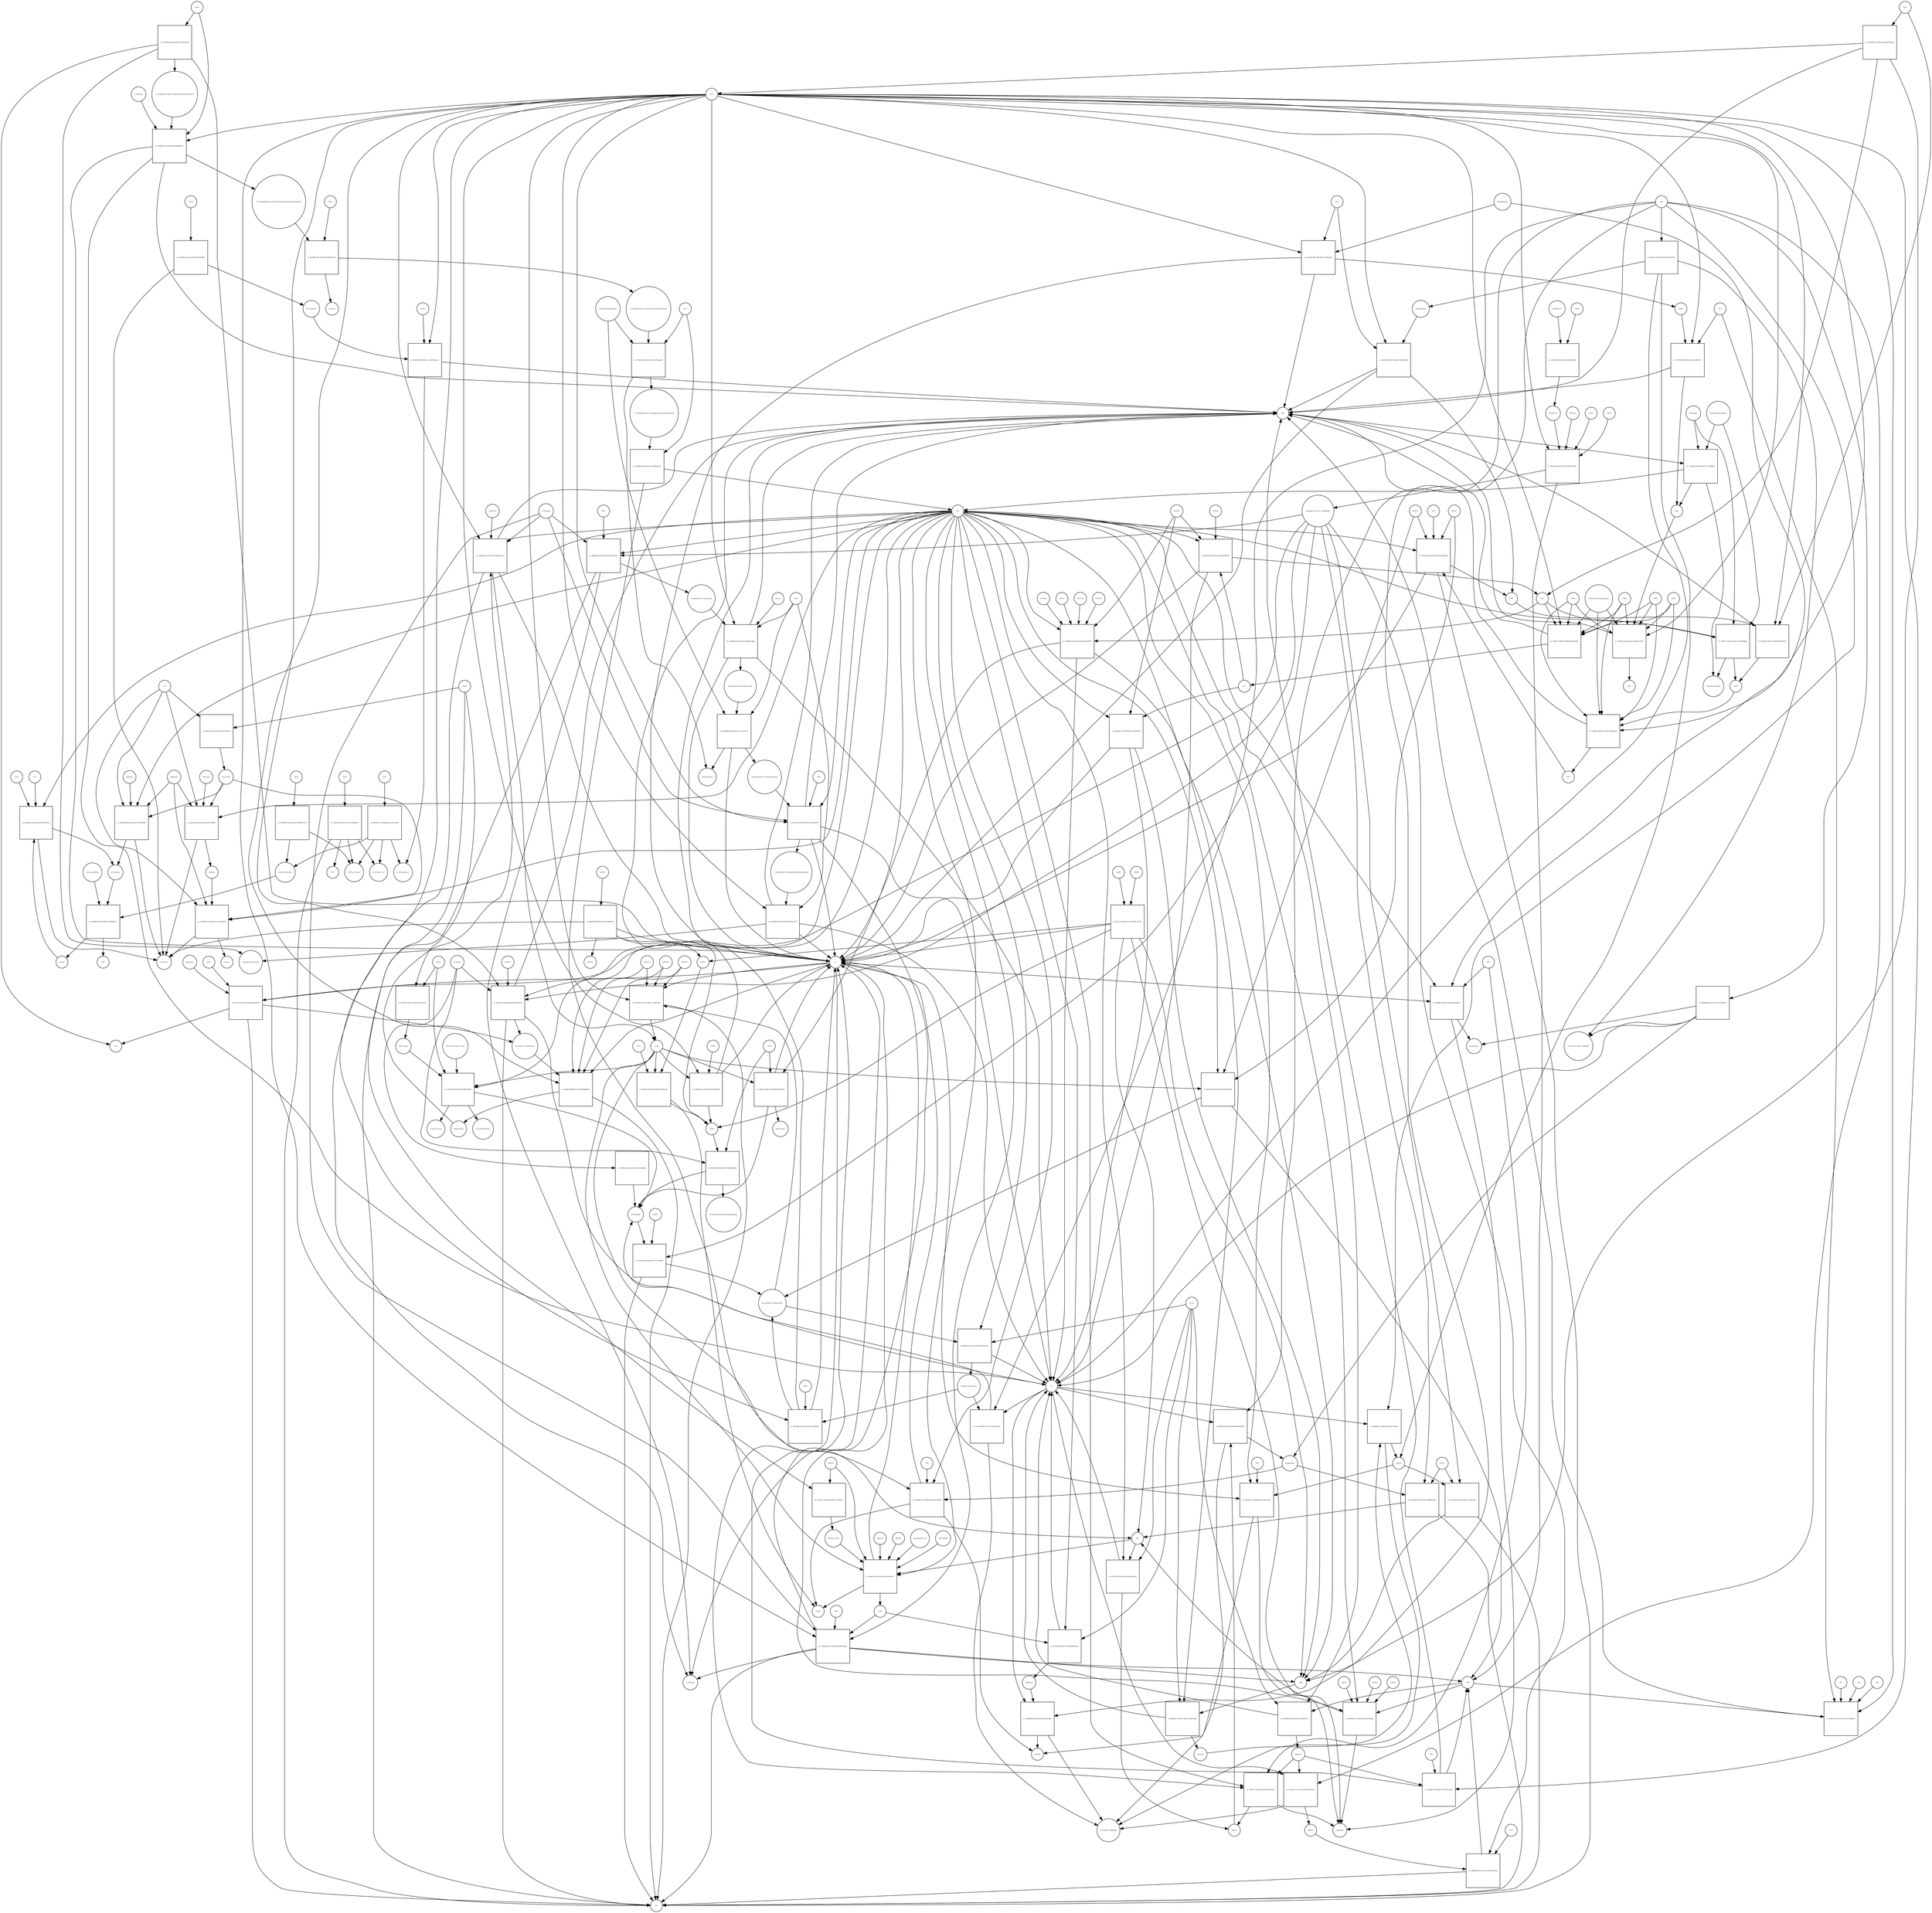 strict digraph  {
"pr_69c68941-ed3e-4be1-8c09-3dc07738d2f5" [annotation="", bipartite=1, cls=process, fontsize=4, label="pr_69c68941-ed3e-4be1-8c09-3dc07738d2f5", shape=square];
"D-Galactose" [annotation="urn_miriam_obo.chebi_CHEBI%3A27667|urn_miriam_pubchem.compound_439353", bipartite=0, cls="simple chemical", fontsize=4, label="D-Galactose", shape=circle];
"Î±-D-Galactose" [annotation="urn_miriam_obo.chebi_CHEBI%3A28061|urn_miriam_pubchem.compound_439357", bipartite=0, cls="simple chemical", fontsize=4, label="Î±-D-Galactose", shape=circle];
GALM [annotation="", bipartite=0, cls=macromolecule, fontsize=4, label=GALM, shape=circle];
"pr_0ff43358-6a6d-438d-a71e-c4972454cc05" [annotation="", bipartite=1, cls=process, fontsize=4, label="pr_0ff43358-6a6d-438d-a71e-c4972454cc05", shape=square];
"Î±-D-Galactose-1P" [annotation="urn_miriam_obo.chebi_CHEBI%3A17973|urn_miriam_pubchem.compound_123912", bipartite=0, cls="simple chemical", fontsize=4, label="Î±-D-Galactose-1P", shape=circle];
GALK1 [annotation="", bipartite=0, cls=macromolecule, fontsize=4, label=GALK1, shape=circle];
ATP [annotation="urn_miriam_obo.chebi_CHEBI%3A15422|urn_miriam_pubchem.compound_5957", bipartite=0, cls="simple chemical", fontsize=4, label=ATP, shape=circle];
ADP [annotation="urn_miriam_obo.chebi_CHEBI%3A16761|urn_miriam_pubchem.compound_6022", bipartite=0, cls="simple chemical", fontsize=4, label=ADP, shape=circle];
"pr_a90c8956-ce21-466d-beaf-42c2617ac699" [annotation="", bipartite=1, cls=process, fontsize=4, label="pr_a90c8956-ce21-466d-beaf-42c2617ac699", shape=square];
"UDP-Î±-D-Galactose" [annotation="urn_miriam_obo.chebi_CHEBI%3A66914|urn_miriam_pubchem.compound_18068", bipartite=0, cls="simple chemical", fontsize=4, label="UDP-Î±-D-Galactose", shape=circle];
GALT [annotation="", bipartite=0, cls=macromolecule, fontsize=4, label=GALT, shape=circle];
"UDP-Î±-D-Glucose" [annotation="urn_miriam_obo.chebi_CHEBI%3A46229|urn_miriam_pubchem.compound_8629", bipartite=0, cls="simple chemical", fontsize=4, label="UDP-Î±-D-Glucose", shape=circle];
"Î±-D-Glucose-1-P" [annotation="urn_miriam_obo.chebi_CHEBI%3A29042|urn_miriam_pubchem.compound_439165", bipartite=0, cls="simple chemical", fontsize=4, label="Î±-D-Glucose-1-P", shape=circle];
"pr_7fababb1-e892-4bd7-814c-24fe88403b71" [annotation="", bipartite=1, cls=process, fontsize=4, label="pr_7fababb1-e892-4bd7-814c-24fe88403b71", shape=square];
UGP2 [annotation="", bipartite=0, cls=macromolecule, fontsize=4, label=UGP2, shape=circle];
PPi [annotation="urn_miriam_obo.chebi_CHEBI%3A18361|urn_miriam_pubchem.compound_644102", bipartite=0, cls="simple chemical", fontsize=4, label=PPi, shape=circle];
UTP [annotation="urn_miriam_obo.chebi_CHEBI%3A15713|urn_miriam_pubchem.compound_6133", bipartite=0, cls="simple chemical", fontsize=4, label=UTP, shape=circle];
"pr_8d703483-14dd-4ac5-b213-89e5b6743115" [annotation="", bipartite=1, cls=process, fontsize=4, label="pr_8d703483-14dd-4ac5-b213-89e5b6743115", shape=square];
GALE [annotation="", bipartite=0, cls=macromolecule, fontsize=4, label=GALE, shape=circle];
Lactose [annotation="urn_miriam_obo.chebi_CHEBI%3A17716|urn_miriam_pubchem.compound_440995", bipartite=0, cls="simple chemical", fontsize=4, label=Lactose, shape=circle];
"pr_d1edf6f1-a0a0-410f-b0c4-9f706e52acfb" [annotation="", bipartite=1, cls=process, fontsize=4, label="pr_d1edf6f1-a0a0-410f-b0c4-9f706e52acfb", shape=square];
GLB1 [annotation="", bipartite=0, cls=macromolecule, fontsize=4, label=GLB1, shape=circle];
LCT [annotation="", bipartite=0, cls=macromolecule, fontsize=4, label=LCT, shape=circle];
H2O [annotation="urn_miriam_obo.chebi_CHEBI%3A15377|urn_miriam_pubchem.compound_962", bipartite=0, cls="simple chemical", fontsize=4, label=H2O, shape=circle];
"Î±-D-Glucose" [annotation="urn_miriam_obo.chebi_CHEBI%3A28102|urn_miriam_pubchem.compound_79025", bipartite=0, cls="simple chemical", fontsize=4, label="Î±-D-Glucose", shape=circle];
"pr_f406e818-85bb-4f8d-a5ed-57d54d7fa5fc" [annotation="", bipartite=1, cls=process, fontsize=4, label="pr_f406e818-85bb-4f8d-a5ed-57d54d7fa5fc", shape=square];
Galacitol [annotation="urn_miriam_obo.chebi_CHEBI%3A16813|urn_miriam_pubchem.compound_11850", bipartite=0, cls="simple chemical", fontsize=4, label=Galacitol, shape=circle];
AKR1B1 [annotation="", bipartite=0, cls=macromolecule, fontsize=4, label=AKR1B1, shape=circle];
NADP [annotation="urn_miriam_obo.chebi_CHEBI%3A18009|urn_miriam_pubchem.compound_5886", bipartite=0, cls="simple chemical", fontsize=4, label=NADP, shape=circle];
NADPH [annotation="urn_miriam_obo.chebi_CHEBI%3A16474|urn_miriam_pubchem.compound_5884", bipartite=0, cls="simple chemical", fontsize=4, label=NADPH, shape=circle];
H [annotation="urn_miriam_obo.chebi_CHEBI%3A24636|urn_miriam_pubchem.compound_1038", bipartite=0, cls="simple chemical", fontsize=4, label=H, shape=circle];
Melibiose [annotation="urn_miriam_obo.chebi_CHEBI%3A28053|urn_miriam_pubchem.compound_440658", bipartite=0, cls="simple chemical", fontsize=4, label=Melibiose, shape=circle];
"pr_93586f96-e9eb-4795-a0ea-e70c4682044d" [annotation="", bipartite=1, cls=process, fontsize=4, label="pr_93586f96-e9eb-4795-a0ea-e70c4682044d", shape=square];
GLA [annotation="", bipartite=0, cls=macromolecule, fontsize=4, label=GLA, shape=circle];
GLA_Nsp14 [annotation="", bipartite=0, cls=complex, fontsize=4, label=GLA_Nsp14, shape=circle];
Migalastat [annotation="urn_miriam_pubmed_10866822|urn_miriam_obo.chebi_CHEBI%3A135923|urn_miriam_pubchem.compound_176077", bipartite=0, cls="simple chemical", fontsize=4, label=Migalastat, shape=circle];
Raffinose [annotation="urn_miriam_obo.chebi_CHEBI%3A16634|urn_miriam_pubchem.compound_439242", bipartite=0, cls="simple chemical", fontsize=4, label=Raffinose, shape=circle];
"pr_14998bef-5179-46ff-a323-eea1ed423d50" [annotation="", bipartite=1, cls=process, fontsize=4, label="pr_14998bef-5179-46ff-a323-eea1ed423d50", shape=square];
Sucrose [annotation="urn_miriam_obo.chebi_CHEBI%3A17992|urn_miriam_pubchem.compound_5988", bipartite=0, cls="simple chemical", fontsize=4, label=Sucrose, shape=circle];
"pr_f978a8e6-5457-4000-80fa-e21b82da87e7" [annotation="", bipartite=1, cls=process, fontsize=4, label="pr_f978a8e6-5457-4000-80fa-e21b82da87e7", shape=square];
"lactose synthetase" [annotation="", bipartite=0, cls=complex, fontsize=4, label="lactose synthetase", shape=circle];
UDP [annotation="urn_miriam_obo.chebi_CHEBI%3A17659|urn_miriam_pubchem.compound_6031", bipartite=0, cls="simple chemical", fontsize=4, label=UDP, shape=circle];
Stachyose [annotation="urn_miriam_obo.chebi_CHEBI%3A17164|urn_miriam_pubchem.compound_439531", bipartite=0, cls="simple chemical", fontsize=4, label=Stachyose, shape=circle];
"pr_a2d124ed-625b-4784-a88a-3622378df8fa" [annotation="", bipartite=1, cls=process, fontsize=4, label="pr_a2d124ed-625b-4784-a88a-3622378df8fa", shape=square];
NAD [annotation="urn_miriam_obo.chebi_CHEBI%3A15846|urn_miriam_pubchem.compound_5892", bipartite=0, cls="simple chemical", fontsize=4, label=NAD, shape=circle];
"pr_ae9babf4-f0cc-41be-8fef-05a49b10a881" [annotation="", bipartite=1, cls=process, fontsize=4, label="pr_ae9babf4-f0cc-41be-8fef-05a49b10a881", shape=square];
NADK [annotation="", bipartite=0, cls=macromolecule, fontsize=4, label=NADK, shape=circle];
"pr_8705acd1-52f5-44a2-900d-2bc39ea612b1" [annotation="", bipartite=1, cls=process, fontsize=4, label="pr_8705acd1-52f5-44a2-900d-2bc39ea612b1", shape=square];
NADH [annotation="urn_miriam_obo.chebi_CHEBI%3A16908|urn_miriam_pubchem.compound_439153", bipartite=0, cls="simple chemical", fontsize=4, label=NADH, shape=circle];
NNT [annotation="", bipartite=0, cls=macromolecule, fontsize=4, label=NNT, shape=circle];
"Deamino-NAD" [annotation="urn_miriam_obo.chebi_CHEBI%3A18304|urn_miriam_pubchem.compound_135421870", bipartite=0, cls="simple chemical", fontsize=4, label="Deamino-NAD", shape=circle];
"pr_adbad802-b49e-4410-92e7-00d1841aca16" [annotation="", bipartite=1, cls=process, fontsize=4, label="pr_adbad802-b49e-4410-92e7-00d1841aca16", shape=square];
NADSYN1 [annotation=urn_miriam_pubmed_12547821, bipartite=0, cls=macromolecule, fontsize=4, label=NADSYN1, shape=circle];
"L-Glutamine" [annotation="urn_miriam_obo.chebi_CHEBI%3A18050|urn_miriam_pubchem.compound_5961", bipartite=0, cls="simple chemical", fontsize=4, label="L-Glutamine", shape=circle];
"L-Glutamate" [annotation="urn_miriam_obo.chebi_CHEBI%3A16015|urn_miriam_pubchem.compound_33032", bipartite=0, cls="simple chemical", fontsize=4, label="L-Glutamate", shape=circle];
"Nicotinamide D-ribonucleotide" [annotation="urn_miriam_obo.chebi_CHEBI%3A16171|urn_miriam_pubchem.compound_14180", bipartite=0, cls="simple chemical", fontsize=4, label="Nicotinamide D-ribonucleotide", shape=circle];
"pr_5a07fc6d-a70e-4610-8d0c-1e78ede050a2" [annotation="", bipartite=1, cls=process, fontsize=4, label="pr_5a07fc6d-a70e-4610-8d0c-1e78ede050a2", shape=square];
NMNAT2 [annotation=urn_miriam_pubmed_12359228, bipartite=0, cls=macromolecule, fontsize=4, label=NMNAT2, shape=circle];
NMNAT1 [annotation=urn_miriam_pubmed_12359228, bipartite=0, cls=macromolecule, fontsize=4, label=NMNAT1, shape=circle];
NMNAT3 [annotation=urn_miriam_pubmed_17402747, bipartite=0, cls=macromolecule, fontsize=4, label=NMNAT3, shape=circle];
"pr_34e5c264-067b-4d1c-be19-941055f2f818" [annotation="", bipartite=1, cls=process, fontsize=4, label="pr_34e5c264-067b-4d1c-be19-941055f2f818", shape=square];
ENPP1 [annotation="", bipartite=0, cls=macromolecule, fontsize=4, label=ENPP1, shape=circle];
ENPP3 [annotation="", bipartite=0, cls=macromolecule, fontsize=4, label=ENPP3, shape=circle];
AMP [annotation="urn_miriam_obo.chebi_CHEBI%3A16027|urn_miriam_pubchem.compound_6083", bipartite=0, cls="simple chemical", fontsize=4, label=AMP, shape=circle];
"N-Ribosyl-nicotinamide" [annotation="urn_miriam_obo.chebi_CHEBI%3A15927|urn_miriam_pubchem.compound_439924", bipartite=0, cls="simple chemical", fontsize=4, label="N-Ribosyl-nicotinamide", shape=circle];
"pr_4547329b-a031-4305-9256-62a228f8e8cb" [annotation="", bipartite=1, cls=process, fontsize=4, label="pr_4547329b-a031-4305-9256-62a228f8e8cb", shape=square];
NRK1 [annotation="", bipartite=0, cls=macromolecule, fontsize=4, label=NRK1, shape=circle];
"pr_dd00e549-318e-4ad7-818b-128f0ca630d1" [annotation="", bipartite=1, cls=process, fontsize=4, label="pr_dd00e549-318e-4ad7-818b-128f0ca630d1", shape=square];
NT5E [annotation=urn_miriam_pubmed_2848759, bipartite=0, cls=macromolecule, fontsize=4, label=NT5E, shape=circle];
Pi [annotation="urn_miriam_obo.chebi_CHEBI%3A18367|urn_miriam_pubchem.compound_1061", bipartite=0, cls="simple chemical", fontsize=4, label=Pi, shape=circle];
Nicotinate [annotation="urn_miriam_obo.chebi_CHEBI%3A32544|urn_miriam_pubchem.compound_937", bipartite=0, cls="simple chemical", fontsize=4, label=Nicotinate, shape=circle];
"pr_2eee3f6b-6348-4b42-979f-7b4bbd468195" [annotation="", bipartite=1, cls=process, fontsize=4, label="pr_2eee3f6b-6348-4b42-979f-7b4bbd468195", shape=square];
Nicotinamide [annotation="urn_miriam_obo.chebi_CHEBI%3A17154|urn_miriam_pubchem.compound_936", bipartite=0, cls="simple chemical", fontsize=4, label=Nicotinamide, shape=circle];
CD38 [annotation=urn_miriam_pubmed_16690024, bipartite=0, cls=macromolecule, fontsize=4, label=CD38, shape=circle];
"nicotinate-adenine dinucleotide phosphate" [annotation="urn_miriam_obo.chebi_CHEBI%3A75967|urn_miriam_pubchem.compound_71768143", bipartite=0, cls="simple chemical", fontsize=4, label="nicotinate-adenine dinucleotide phosphate", shape=circle];
"pr_ccb4c36a-8a40-4bed-9ff6-7073a5d04bfb" [annotation="", bipartite=1, cls=process, fontsize=4, label="pr_ccb4c36a-8a40-4bed-9ff6-7073a5d04bfb", shape=square];
NAMPT [annotation="", bipartite=0, cls=macromolecule, fontsize=4, label=NAMPT, shape=circle];
"5-phospho-Î±-D-ribose 1-diphosphate" [annotation="urn_miriam_obo.chebi_CHEBI%3A17111|urn_miriam_pubchem.compound_7339", bipartite=0, cls="simple chemical", fontsize=4, label="5-phospho-Î±-D-ribose 1-diphosphate", shape=circle];
"pr_caccfe02-bb0f-4921-971a-871c2e655ae1" [annotation="", bipartite=1, cls=process, fontsize=4, label="pr_caccfe02-bb0f-4921-971a-871c2e655ae1", shape=square];
PNP [annotation="", bipartite=0, cls=macromolecule, fontsize=4, label=PNP, shape=circle];
"Î±-D-Ribose 1-phosphate" [annotation="urn_miriam_obo.chebi_CHEBI%3A16300|urn_miriam_pubchem.compound_439236", bipartite=0, cls="simple chemical", fontsize=4, label="Î±-D-Ribose 1-phosphate", shape=circle];
"pr_e167e7ff-38f2-43f4-803c-4b0fdc90af99" [annotation="", bipartite=1, cls=process, fontsize=4, label="pr_e167e7ff-38f2-43f4-803c-4b0fdc90af99", shape=square];
SIRT5 [annotation=urn_miriam_pubmed_17694089, bipartite=0, cls=macromolecule, fontsize=4, label=SIRT5, shape=circle];
SIRT5_Nsp14 [annotation="", bipartite=0, cls=complex, fontsize=4, label=SIRT5_Nsp14, shape=circle];
"Histone N6-acetyl-L-lysine" [annotation="urn_miriam_pubchem.substance_5094", bipartite=0, cls="simple chemical", fontsize=4, label="Histone N6-acetyl-L-lysine", shape=circle];
"O-Acetyl-ADP-ribose" [annotation="urn_miriam_obo.chebi_CHEBI%3A76279|urn_miriam_pubchem.compound_72193709", bipartite=0, cls="simple chemical", fontsize=4, label="O-Acetyl-ADP-ribose", shape=circle];
"Histone-L-lysine" [annotation="urn_miriam_obo.chebi_CHEBI%3A5738|urn_miriam_pubchem.substance_5447|urn_miriam_pubchem.substance_223439948", bipartite=0, cls="simple chemical", fontsize=4, label="Histone-L-lysine", shape=circle];
"pr_26632a2f-a400-4732-8890-6c0d28741be1" [annotation="", bipartite=1, cls=process, fontsize=4, label="pr_26632a2f-a400-4732-8890-6c0d28741be1", shape=square];
"ADP-D-ribose" [annotation="urn_miriam_obo.chebi_CHEBI%3A16960|urn_miriam_pubchem.compound_33576", bipartite=0, cls="simple chemical", fontsize=4, label="ADP-D-ribose", shape=circle];
"Nicotinate D-ribonucleotide" [annotation="urn_miriam_obo.chebi_CHEBI%3A15763|urn_miriam_pubchem.compound_121992", bipartite=0, cls="simple chemical", fontsize=4, label="Nicotinate D-ribonucleotide", shape=circle];
"pr_b09381fb-8896-4fc2-8e47-bd16b9646343" [annotation="", bipartite=1, cls=process, fontsize=4, label="pr_b09381fb-8896-4fc2-8e47-bd16b9646343", shape=square];
Quinolinate [annotation="urn_miriam_obo.chebi_CHEBI%3A16675|urn_miriam_pubchem.compound_1066", bipartite=0, cls="simple chemical", fontsize=4, label=Quinolinate, shape=circle];
"pr_8e707e15-5df6-43a9-a8ed-f7db3de35053" [annotation="", bipartite=1, cls=process, fontsize=4, label="pr_8e707e15-5df6-43a9-a8ed-f7db3de35053", shape=square];
QPRT [annotation="", bipartite=0, cls=macromolecule, fontsize=4, label=QPRT, shape=circle];
CO2 [annotation="urn_miriam_obo.chebi_CHEBI%3A16526|urn_miriam_pubchem.compound_280", bipartite=0, cls="simple chemical", fontsize=4, label=CO2, shape=circle];
"pr_5bb07a13-50dd-4624-936d-6a907a802766" [annotation="", bipartite=1, cls=process, fontsize=4, label="pr_5bb07a13-50dd-4624-936d-6a907a802766", shape=square];
NAPRT1 [annotation="", bipartite=0, cls=macromolecule, fontsize=4, label=NAPRT1, shape=circle];
"pr_f3930cd3-6aad-4ade-bc9f-11a6b630ed9b" [annotation="", bipartite=1, cls=process, fontsize=4, label="pr_f3930cd3-6aad-4ade-bc9f-11a6b630ed9b", shape=square];
"Î±D-Ribose 1P" [annotation="urn_miriam_obo.chebi_CHEBI%3A16300|urn_miriam_pubchem.compound_439236", bipartite=0, cls="simple chemical", fontsize=4, label="Î±D-Ribose 1P", shape=circle];
"pr_c1216fdb-924e-4861-a469-a8b510af3df6" [annotation="", bipartite=1, cls=process, fontsize=4, label="pr_c1216fdb-924e-4861-a469-a8b510af3df6", shape=square];
"D-Ribose 5P" [annotation="urn_miriam_obo.chebi_CHEBI%3A78679|urn_miriam_pubchem.compound_439167", bipartite=0, cls="simple chemical", fontsize=4, label="D-Ribose 5P", shape=circle];
PGM2 [annotation="", bipartite=0, cls=macromolecule, fontsize=4, label=PGM2, shape=circle];
"pr_08c0c80b-243a-44d7-af63-55fa51518448" [annotation="", bipartite=1, cls=process, fontsize=4, label="pr_08c0c80b-243a-44d7-af63-55fa51518448", shape=square];
PRPS1 [annotation="", bipartite=0, cls=macromolecule, fontsize=4, label=PRPS1, shape=circle];
PRPS2 [annotation="", bipartite=0, cls=macromolecule, fontsize=4, label=PRPS2, shape=circle];
PRPS1L1 [annotation="", bipartite=0, cls=macromolecule, fontsize=4, label=PRPS1L1, shape=circle];
"pr_38b9634b-ad04-462d-9434-f58753e7b195" [annotation="", bipartite=1, cls=process, fontsize=4, label="pr_38b9634b-ad04-462d-9434-f58753e7b195", shape=square];
"5-phospho-beta-D-ribosylamine" [annotation="urn_miriam_obo.chebi_CHEBI%3A37737|urn_miriam_pubchem.compound_439905", bipartite=0, cls="simple chemical", fontsize=4, label="5-phospho-beta-D-ribosylamine", shape=circle];
PPAT [annotation="", bipartite=0, cls=macromolecule, fontsize=4, label=PPAT, shape=circle];
"pr_a349e929-6873-4c56-ac63-ebf86fca3886" [annotation="", bipartite=1, cls=process, fontsize=4, label="pr_a349e929-6873-4c56-ac63-ebf86fca3886", shape=square];
"5-phospho-beta-D-ribosylglycinamide" [annotation="urn_miriam_obo.chebi_CHEBI%3A143788|urn_miriam_pubchem.compound_129630972", bipartite=0, cls="simple chemical", fontsize=4, label="5-phospho-beta-D-ribosylglycinamide", shape=circle];
GART [annotation="", bipartite=0, cls=macromolecule, fontsize=4, label=GART, shape=circle];
Glycine [annotation="urn_miriam_obo.chebi_CHEBI%3A15428|urn_miriam_pubchem.compound_750", bipartite=0, cls="simple chemical", fontsize=4, label=Glycine, shape=circle];
"pr_46430d95-28ed-4646-921a-a1ec3ace6451" [annotation="", bipartite=1, cls=process, fontsize=4, label="pr_46430d95-28ed-4646-921a-a1ec3ace6451", shape=square];
"5-phosphoribosyl-N-formylglycinamide" [annotation="urn_miriam_pubchem.compound_129652037", bipartite=0, cls="simple chemical", fontsize=4, label="5-phosphoribosyl-N-formylglycinamide", shape=circle];
"10-Formyltetrahydrofolate" [annotation="urn_miriam_obo.chebi_CHEBI%3A15637|urn_miriam_pubchem.compound_135450591", bipartite=0, cls="simple chemical", fontsize=4, label="10-Formyltetrahydrofolate", shape=circle];
Tetrahydrofolate [annotation="urn_miriam_obo.chebi_CHEBI%3A67016|urn_miriam_pubchem.compound_135444742", bipartite=0, cls="simple chemical", fontsize=4, label=Tetrahydrofolate, shape=circle];
"pr_9f312c9c-a54a-47b8-89f3-70a41e36539f" [annotation="", bipartite=1, cls=process, fontsize=4, label="pr_9f312c9c-a54a-47b8-89f3-70a41e36539f", shape=square];
"2-(Formamido)-N1-(5'-phosphoribosyl)acetamidine" [annotation="urn_miriam_pubchem.compound_5462266", bipartite=0, cls="simple chemical", fontsize=4, label="2-(Formamido)-N1-(5'-phosphoribosyl)acetamidine", shape=circle];
PFAS [annotation="", bipartite=0, cls=macromolecule, fontsize=4, label=PFAS, shape=circle];
"pr_d9e45582-9f4e-45e1-b40c-09df401c5378" [annotation="", bipartite=1, cls=process, fontsize=4, label="pr_d9e45582-9f4e-45e1-b40c-09df401c5378", shape=square];
"Aminoimidazole ribotide" [annotation="urn_miriam_obo.chebi_CHEBI%3A138560|urn_miriam_pubchem.compound_161500", bipartite=0, cls="simple chemical", fontsize=4, label="Aminoimidazole ribotide", shape=circle];
"pr_90e1768a-63c8-4e63-9dcf-c67bdca1250e" [annotation="", bipartite=1, cls=process, fontsize=4, label="pr_90e1768a-63c8-4e63-9dcf-c67bdca1250e", shape=square];
"1-(5-Phospho-D-ribosyl)-5-amino-4-imidazolecarboxylate" [annotation="urn_miriam_obo.chebi_CHEBI%3A28413|urn_miriam_pubchem.compound_165388", bipartite=0, cls="simple chemical", fontsize=4, label="1-(5-Phospho-D-ribosyl)-5-amino-4-imidazolecarboxylate", shape=circle];
PAICS [annotation="", bipartite=0, cls=macromolecule, fontsize=4, label=PAICS, shape=circle];
"pr_3a00fbba-7241-4541-8090-5b9485000e23" [annotation="", bipartite=1, cls=process, fontsize=4, label="pr_3a00fbba-7241-4541-8090-5b9485000e23", shape=square];
"1-(5'-Phosphoribosyl)-5-amino-4-(N-succinocarboxamide)-imidazole" [annotation="urn_miriam_obo.chebi_CHEBI%3A18319|urn_miriam_pubchem.compound_160666", bipartite=0, cls="simple chemical", fontsize=4, label="1-(5'-Phosphoribosyl)-5-amino-4-(N-succinocarboxamide)-imidazole", shape=circle];
"L-Aspartate" [annotation="urn_miriam_obo.chebi_CHEBI%3A17053|urn_miriam_pubchem.compound_5960", bipartite=0, cls="simple chemical", fontsize=4, label="L-Aspartate", shape=circle];
"pr_9165f69e-520e-4392-aa53-6320f14a9cd2" [annotation="", bipartite=1, cls=process, fontsize=4, label="pr_9165f69e-520e-4392-aa53-6320f14a9cd2", shape=square];
"1-(5'-Phosphoribosyl)-5-amino-4-imidazolecarboxamide" [annotation="urn_miriam_obo.chebi_CHEBI%3A18406|urn_miriam_pubchem.compound_65110", bipartite=0, cls="simple chemical", fontsize=4, label="1-(5'-Phosphoribosyl)-5-amino-4-imidazolecarboxamide", shape=circle];
ADSL [annotation="", bipartite=0, cls=macromolecule, fontsize=4, label=ADSL, shape=circle];
Fumarate [annotation="urn_miriam_obo.chebi_CHEBI%3A29806|urn_miriam_pubchem.compound_5460307", bipartite=0, cls="simple chemical", fontsize=4, label=Fumarate, shape=circle];
"pr_47729cd0-3ead-49c3-848a-53a740ecd028" [annotation="", bipartite=1, cls=process, fontsize=4, label="pr_47729cd0-3ead-49c3-848a-53a740ecd028", shape=square];
"1-(5'-Phosphoribosyl)-5-formamido-4-imidazolecarboxamide" [annotation="urn_miriam_obo.chebi_CHEBI%3A18381|urn_miriam_pubchem.compound_166760", bipartite=0, cls="simple chemical", fontsize=4, label="1-(5'-Phosphoribosyl)-5-formamido-4-imidazolecarboxamide", shape=circle];
ATIC [annotation="", bipartite=0, cls=macromolecule, fontsize=4, label=ATIC, shape=circle];
"pr_9ad6390e-85c8-444d-9e7a-a8d92afea5c0" [annotation="", bipartite=1, cls=process, fontsize=4, label="pr_9ad6390e-85c8-444d-9e7a-a8d92afea5c0", shape=square];
IMP [annotation="urn_miriam_obo.chebi_CHEBI%3A17202|urn_miriam_pubchem.compound_135398640", bipartite=0, cls="simple chemical", fontsize=4, label=IMP, shape=circle];
"pr_3b49d9bc-ef16-4768-ac58-c8b1e0e4722f" [annotation="", bipartite=1, cls=process, fontsize=4, label="pr_3b49d9bc-ef16-4768-ac58-c8b1e0e4722f", shape=square];
XMP [annotation="urn_miriam_obo.chebi_CHEBI%3A15652|urn_miriam_pubchem.compound_73323", bipartite=0, cls="simple chemical", fontsize=4, label=XMP, shape=circle];
IMPDH1 [annotation="", bipartite=0, cls=macromolecule, fontsize=4, label=IMPDH1, shape=circle];
IMPDH2 [annotation="", bipartite=0, cls=macromolecule, fontsize=4, label=IMPDH2, shape=circle];
IMPDH2_Nsp14 [annotation="", bipartite=0, cls=complex, fontsize=4, label=IMPDH2_Nsp14, shape=circle];
"Mycophenolic acid" [annotation="urn_miriam_pubmed_5799033|urn_miriam_obo.chebi_CHEBI%3A168396|urn_miriam_pubchem.compound_446541", bipartite=0, cls="simple chemical", fontsize=4, label="Mycophenolic acid", shape=circle];
Merimepodib [annotation="urn_miriam_pubmed_10878288|urn_miriam_pubchem.compound_53241", bipartite=0, cls="simple chemical", fontsize=4, label=Merimepodib, shape=circle];
Ribavirin [annotation="urn_miriam_pubmed_22555152|urn_miriam_obo.chebi_CHEBI%3A63580|urn_miriam_pubchem.compound_37542", bipartite=0, cls="simple chemical", fontsize=4, label=Ribavirin, shape=circle];
"pr_77081640-5bc1-42a8-9f66-4edd7312a01a" [annotation="", bipartite=1, cls=process, fontsize=4, label="pr_77081640-5bc1-42a8-9f66-4edd7312a01a", shape=square];
GMP [annotation="urn_miriam_obo.chebi_CHEBI%3A17345|urn_miriam_pubchem.compound_135398631", bipartite=0, cls="simple chemical", fontsize=4, label=GMP, shape=circle];
GMPS [annotation=urn_miriam_pubmed_8089153, bipartite=0, cls=macromolecule, fontsize=4, label=GMPS, shape=circle];
"pr_edbc3049-9c11-43ea-b2c5-bdd372d3da8a" [annotation="", bipartite=1, cls=process, fontsize=4, label="pr_edbc3049-9c11-43ea-b2c5-bdd372d3da8a", shape=square];
GDP [annotation="urn_miriam_obo.chebi_CHEBI%3A17552|urn_miriam_pubchem.compound_135398619", bipartite=0, cls="simple chemical", fontsize=4, label=GDP, shape=circle];
GUK1 [annotation=urn_miriam_pubmed_8663313, bipartite=0, cls=macromolecule, fontsize=4, label=GUK1, shape=circle];
"pr_39d7ef12-5bbf-4079-820e-869c4421e4fe" [annotation="", bipartite=1, cls=process, fontsize=4, label="pr_39d7ef12-5bbf-4079-820e-869c4421e4fe", shape=square];
GTP [annotation="urn_miriam_obo.chebi_CHEBI%3A15996|urn_miriam_pubchem.compound_35398633", bipartite=0, cls="simple chemical", fontsize=4, label=GTP, shape=circle];
NME3 [annotation="", bipartite=0, cls=macromolecule, fontsize=4, label=NME3, shape=circle];
"Nucleoside diphosphate kinase" [annotation="", bipartite=0, cls=complex, fontsize=4, label="Nucleoside diphosphate kinase", shape=circle];
NME5 [annotation="", bipartite=0, cls=macromolecule, fontsize=4, label=NME5, shape=circle];
NME6 [annotation="", bipartite=0, cls=macromolecule, fontsize=4, label=NME6, shape=circle];
NME7 [annotation="", bipartite=0, cls=macromolecule, fontsize=4, label=NME7, shape=circle];
"pr_74e01d7c-8a40-4122-a913-127e8b9e0d46" [annotation="", bipartite=1, cls=process, fontsize=4, label="pr_74e01d7c-8a40-4122-a913-127e8b9e0d46", shape=square];
dGDP [annotation="urn_miriam_obo.chebi_CHEBI%3A28862|urn_miriam_pubchem.compound_135398595", bipartite=0, cls="simple chemical", fontsize=4, label=dGDP, shape=circle];
"ribonucleoside reductase" [annotation="", bipartite=0, cls=complex, fontsize=4, label="ribonucleoside reductase", shape=circle];
Thioredoxin [annotation="urn_miriam_obo.chebi_CHEBI%3A15033|urn_miriam_pubchem.substance_223441017|urn_miriam_pubchem.substance_3635", bipartite=0, cls="simple chemical", fontsize=4, label=Thioredoxin, shape=circle];
"Thioredoxin disulfide" [annotation="urn_miriam_obo.chebi_CHEBI%3A18191|urn_miriam_pubchem.substance_11533266|urn_miriam_pubchem.substance_3636", bipartite=0, cls="simple chemical", fontsize=4, label="Thioredoxin disulfide", shape=circle];
"pr_798983cf-9bd3-4e27-9a89-7380f9fd236c" [annotation="", bipartite=1, cls=process, fontsize=4, label="pr_798983cf-9bd3-4e27-9a89-7380f9fd236c", shape=square];
dGTP [annotation="urn_miriam_obo.chebi_CHEBI%3A16497|urn_miriam_pubchem.compound_135398599", bipartite=0, cls="simple chemical", fontsize=4, label=dGTP, shape=circle];
dGMP [annotation="urn_miriam_obo.chebi_CHEBI%3A16192|urn_miriam_pubchem.compound_135398597", bipartite=0, cls="simple chemical", fontsize=4, label=dGMP, shape=circle];
"pr_f933d19c-e462-4730-82fb-0d2af599a5c0" [annotation="", bipartite=1, cls=process, fontsize=4, label="pr_f933d19c-e462-4730-82fb-0d2af599a5c0", shape=square];
Deoxyguanosine [annotation="urn_miriam_obo.chebi_CHEBI%3A17172|urn_miriam_pubchem.compound_135398592", bipartite=0, cls="simple chemical", fontsize=4, label=Deoxyguanosine, shape=circle];
"pr_3f145582-bab9-4774-b6ea-c948a3928d92" [annotation="", bipartite=1, cls=process, fontsize=4, label="pr_3f145582-bab9-4774-b6ea-c948a3928d92", shape=square];
DCK [annotation="", bipartite=0, cls=macromolecule, fontsize=4, label=DCK, shape=circle];
"pr_0202f5c4-f914-43fd-841d-f0efdc2455b2" [annotation="", bipartite=1, cls=process, fontsize=4, label="pr_0202f5c4-f914-43fd-841d-f0efdc2455b2", shape=square];
Guanine [annotation="urn_miriam_obo.chebi_CHEBI%3A16235|urn_miriam_pubchem.compound_135398634", bipartite=0, cls="simple chemical", fontsize=4, label=Guanine, shape=circle];
"2-deoxy-Î±-D-ribose 1-phosphate" [annotation="urn_miriam_obo.chebi_CHEBI%3A28542|urn_miriam_pubchem.compound_439287", bipartite=0, cls="simple chemical", fontsize=4, label="2-deoxy-Î±-D-ribose 1-phosphate", shape=circle];
"pr_407956da-ab50-4539-bb49-1618d8538418" [annotation="", bipartite=1, cls=process, fontsize=4, label="pr_407956da-ab50-4539-bb49-1618d8538418", shape=square];
ITPA [annotation="", bipartite=0, cls=macromolecule, fontsize=4, label=ITPA, shape=circle];
"pr_acc31bd4-59ef-4d32-9225-ccde79b3426c" [annotation="", bipartite=1, cls=process, fontsize=4, label="pr_acc31bd4-59ef-4d32-9225-ccde79b3426c", shape=square];
HPRT1 [annotation="", bipartite=0, cls=macromolecule, fontsize=4, label=HPRT1, shape=circle];
Guanosine [annotation="urn_miriam_obo.chebi_CHEBI%3A16750|urn_miriam_pubchem.compound_135398635", bipartite=0, cls="simple chemical", fontsize=4, label=Guanosine, shape=circle];
"pr_2f04680c-e114-4492-822a-d274771d9ab7" [annotation="", bipartite=1, cls=process, fontsize=4, label="pr_2f04680c-e114-4492-822a-d274771d9ab7", shape=square];
"pr_84a8e827-3360-4172-9582-a19c4de79d86" [annotation="", bipartite=1, cls=process, fontsize=4, label="pr_84a8e827-3360-4172-9582-a19c4de79d86", shape=square];
"pr_db3af330-6df2-4310-8e0d-a944fe0786de" [annotation="", bipartite=1, cls=process, fontsize=4, label="pr_db3af330-6df2-4310-8e0d-a944fe0786de", shape=square];
ENTPD2 [annotation="", bipartite=0, cls=macromolecule, fontsize=4, label=ENTPD2, shape=circle];
NTPCR [annotation="", bipartite=0, cls=macromolecule, fontsize=4, label=NTPCR, shape=circle];
"pr_266dd5bc-5233-47d8-b532-10c349a4042d" [annotation="", bipartite=1, cls=process, fontsize=4, label="pr_266dd5bc-5233-47d8-b532-10c349a4042d", shape=square];
"pr_95b840c2-6eee-41de-83e9-5e54445e6f79" [annotation="", bipartite=1, cls=process, fontsize=4, label="pr_95b840c2-6eee-41de-83e9-5e54445e6f79", shape=square];
ENTPD4 [annotation="", bipartite=0, cls=macromolecule, fontsize=4, label=ENTPD4, shape=circle];
ENTPD5 [annotation="", bipartite=0, cls=macromolecule, fontsize=4, label=ENTPD5, shape=circle];
ENTPD6 [annotation="", bipartite=0, cls=macromolecule, fontsize=4, label=ENTPD6, shape=circle];
CANT1 [annotation="", bipartite=0, cls=macromolecule, fontsize=4, label=CANT1, shape=circle];
"pr_89ac7c76-89b1-4157-ab72-ff095c177949" [annotation="", bipartite=1, cls=process, fontsize=4, label="pr_89ac7c76-89b1-4157-ab72-ff095c177949", shape=square];
GMPR [annotation="", bipartite=0, cls=macromolecule, fontsize=4, label=GMPR, shape=circle];
GMPR2 [annotation="", bipartite=0, cls=macromolecule, fontsize=4, label=GMPR2, shape=circle];
Ammonium [annotation="urn_miriam_obo.chebi_CHEBI%3A28938|urn_miriam_pubchem.compound_223", bipartite=0, cls="simple chemical", fontsize=4, label=Ammonium, shape=circle];
"pr_8fa620eb-aee7-4582-bf5b-287fb13b16d4" [annotation="", bipartite=1, cls=process, fontsize=4, label="pr_8fa620eb-aee7-4582-bf5b-287fb13b16d4", shape=square];
AMDP2 [annotation="", bipartite=0, cls=macromolecule, fontsize=4, label=AMDP2, shape=circle];
AMPD1 [annotation="", bipartite=0, cls=macromolecule, fontsize=4, label=AMPD1, shape=circle];
AMPD3 [annotation="", bipartite=0, cls=macromolecule, fontsize=4, label=AMPD3, shape=circle];
"pr_4a7d2f69-359a-4937-972b-0ff98c63672c" [annotation="", bipartite=1, cls=process, fontsize=4, label="pr_4a7d2f69-359a-4937-972b-0ff98c63672c", shape=square];
Xanthosine [annotation="urn_miriam_obo.chebi_CHEBI%3A18107|urn_miriam_pubchem.compound_64959", bipartite=0, cls="simple chemical", fontsize=4, label=Xanthosine, shape=circle];
"pr_724a8098-f68c-4854-9ba6-2b1821f54b9e" [annotation="", bipartite=1, cls=process, fontsize=4, label="pr_724a8098-f68c-4854-9ba6-2b1821f54b9e", shape=square];
Xanthine [annotation="urn_miriam_obo.chebi_CHEBI%3A15318|urn_miriam_pubchem.compound_1188", bipartite=0, cls="simple chemical", fontsize=4, label=Xanthine, shape=circle];
"pr_81d107bb-753b-4d64-ad7f-6fa12f2ebd3b" [annotation="", bipartite=1, cls=process, fontsize=4, label="pr_81d107bb-753b-4d64-ad7f-6fa12f2ebd3b", shape=square];
Inosine [annotation="urn_miriam_obo.chebi_CHEBI%3A17596|urn_miriam_pubchem.compound_35398641", bipartite=0, cls="simple chemical", fontsize=4, label=Inosine, shape=circle];
"pr_9b5d5ef1-9a04-4c50-b4d3-a9b44a9350dc" [annotation="", bipartite=1, cls=process, fontsize=4, label="pr_9b5d5ef1-9a04-4c50-b4d3-a9b44a9350dc", shape=square];
Hypoxanthine [annotation="urn_miriam_obo.chebi_CHEBI%3A17368|urn_miriam_pubchem.compound_135398638", bipartite=0, cls="simple chemical", fontsize=4, label=Hypoxanthine, shape=circle];
"pr_35e93d87-5157-48b4-9403-9aab08734b96" [annotation="", bipartite=1, cls=process, fontsize=4, label="pr_35e93d87-5157-48b4-9403-9aab08734b96", shape=square];
XDH [annotation="", bipartite=0, cls=macromolecule, fontsize=4, label=XDH, shape=circle];
"pr_c91e89c9-7a3a-4298-8bab-fc3e0cc04353" [annotation="", bipartite=1, cls=process, fontsize=4, label="pr_c91e89c9-7a3a-4298-8bab-fc3e0cc04353", shape=square];
GDA [annotation="", bipartite=0, cls=macromolecule, fontsize=4, label=GDA, shape=circle];
"pr_fdc12ab4-d691-46d7-9418-7d080d51fd01" [annotation="", bipartite=1, cls=process, fontsize=4, label="pr_fdc12ab4-d691-46d7-9418-7d080d51fd01", shape=square];
Adenosine [annotation="urn_miriam_obo.chebi_CHEBI%3A16335|urn_miriam_pubchem.compound_60961", bipartite=0, cls="simple chemical", fontsize=4, label=Adenosine, shape=circle];
"pr_c939b770-dc28-484e-b598-f2baa9c92312" [annotation="", bipartite=1, cls=process, fontsize=4, label="pr_c939b770-dc28-484e-b598-f2baa9c92312", shape=square];
ADA [annotation="", bipartite=0, cls=macromolecule, fontsize=4, label=ADA, shape=circle];
"pr_5224f697-e630-4d6f-a701-f795225a55de" [annotation="", bipartite=1, cls=process, fontsize=4, label="pr_5224f697-e630-4d6f-a701-f795225a55de", shape=square];
ADK [annotation="", bipartite=0, cls=macromolecule, fontsize=4, label=ADK, shape=circle];
"pr_d2160b40-4434-4b2e-b62a-9e64f6f5a741" [annotation="", bipartite=1, cls=process, fontsize=4, label="pr_d2160b40-4434-4b2e-b62a-9e64f6f5a741", shape=square];
"pr_16aa5aa7-5e1c-44ee-8e88-f338487304a2" [annotation="", bipartite=1, cls=process, fontsize=4, label="pr_16aa5aa7-5e1c-44ee-8e88-f338487304a2", shape=square];
Adenine [annotation="urn_miriam_obo.chebi_CHEBI%3A16708|urn_miriam_pubchem.compound_190", bipartite=0, cls="simple chemical", fontsize=4, label=Adenine, shape=circle];
"pr_042b8485-897e-4ba1-9cc3-26730c1241d8" [annotation="", bipartite=1, cls=process, fontsize=4, label="pr_042b8485-897e-4ba1-9cc3-26730c1241d8", shape=square];
APRT [annotation="", bipartite=0, cls=macromolecule, fontsize=4, label=APRT, shape=circle];
"pr_e66cb7c9-da2c-4ca3-ba91-3879cd034ae1" [annotation="", bipartite=1, cls=process, fontsize=4, label="pr_e66cb7c9-da2c-4ca3-ba91-3879cd034ae1", shape=square];
AK5 [annotation="", bipartite=0, cls=macromolecule, fontsize=4, label=AK5, shape=circle];
AK7 [annotation="", bipartite=0, cls=macromolecule, fontsize=4, label=AK7, shape=circle];
AK1 [annotation="", bipartite=0, cls=macromolecule, fontsize=4, label=AK1, shape=circle];
AK8 [annotation="", bipartite=0, cls=macromolecule, fontsize=4, label=AK8, shape=circle];
"pr_84bafb89-9fde-4792-b724-f3174d918314" [annotation="", bipartite=1, cls=process, fontsize=4, label="pr_84bafb89-9fde-4792-b724-f3174d918314", shape=square];
Deoxyinosine [annotation="urn_miriam_obo.chebi_CHEBI%3A28997|urn_miriam_pubchem.compound_135398593", bipartite=0, cls="simple chemical", fontsize=4, label=Deoxyinosine, shape=circle];
Deoxyadenosine [annotation="urn_miriam_obo.chebi_CHEBI%3A17256|urn_miriam_pubchem.compound_13730", bipartite=0, cls="simple chemical", fontsize=4, label=Deoxyadenosine, shape=circle];
"pr_6f6fbbbf-90d8-4cbe-9e9d-84304da855e3" [annotation="", bipartite=1, cls=process, fontsize=4, label="pr_6f6fbbbf-90d8-4cbe-9e9d-84304da855e3", shape=square];
"pr_68ce0535-6bc7-4d3b-b677-a914525e4e25" [annotation="", bipartite=1, cls=process, fontsize=4, label="pr_68ce0535-6bc7-4d3b-b677-a914525e4e25", shape=square];
dAMP [annotation="urn_miriam_obo.chebi_CHEBI%3A17713|urn_miriam_pubchem.compound_12599", bipartite=0, cls="simple chemical", fontsize=4, label=dAMP, shape=circle];
"pr_0277380b-c030-4f66-8328-246ce0f1b71a" [annotation="", bipartite=1, cls=process, fontsize=4, label="pr_0277380b-c030-4f66-8328-246ce0f1b71a", shape=square];
dADP [annotation="urn_miriam_obo.chebi_CHEBI%3A16174|urn_miriam_pubchem.compound_188966", bipartite=0, cls="simple chemical", fontsize=4, label=dADP, shape=circle];
"pr_3e0501e2-615b-4c01-8e3f-85baf1c57895" [annotation="", bipartite=1, cls=process, fontsize=4, label="pr_3e0501e2-615b-4c01-8e3f-85baf1c57895", shape=square];
dATP [annotation="urn_miriam_obo.chebi_CHEBI%3A16284|urn_miriam_pubchem.compound_15993", bipartite=0, cls="simple chemical", fontsize=4, label=dATP, shape=circle];
"pr_c74a54cd-db93-4db0-b6d2-77ccabb88922" [annotation="", bipartite=1, cls=process, fontsize=4, label="pr_c74a54cd-db93-4db0-b6d2-77ccabb88922", shape=square];
"pr_df5937f2-7ed4-40e1-9e84-dc55a7ab56c0" [annotation="", bipartite=1, cls=process, fontsize=4, label="pr_df5937f2-7ed4-40e1-9e84-dc55a7ab56c0", shape=square];
Nsp14 [annotation="urn_miriam_doi_10.1101%2F2020.03.22.002386|urn_miriam_ncbiprotein_YP_009725309", bipartite=0, cls=macromolecule, fontsize=4, label=Nsp14, shape=circle];
"pr_94005813-f62e-4154-88b1-c507f1faeb03" [annotation="", bipartite=1, cls=process, fontsize=4, label="pr_94005813-f62e-4154-88b1-c507f1faeb03", shape=square];
"pr_b7cc5e33-7dcb-4f5a-b388-275c775b4f2a" [annotation="", bipartite=1, cls=process, fontsize=4, label="pr_b7cc5e33-7dcb-4f5a-b388-275c775b4f2a", shape=square];
"pr_69c68941-ed3e-4be1-8c09-3dc07738d2f5" -> "D-Galactose"  [annotation="", interaction_type=production];
"pr_69c68941-ed3e-4be1-8c09-3dc07738d2f5" -> "Î±-D-Galactose"  [annotation="", interaction_type=production];
"Î±-D-Galactose" -> "pr_0ff43358-6a6d-438d-a71e-c4972454cc05"  [annotation="", interaction_type=consumption];
GALM -> "pr_69c68941-ed3e-4be1-8c09-3dc07738d2f5"  [annotation="urn_miriam_pubmed_9778377|urn_miriam_pubmed_15026423|urn_miriam_kegg.reaction_R10619", interaction_type=catalysis];
"pr_0ff43358-6a6d-438d-a71e-c4972454cc05" -> "Î±-D-Galactose-1P"  [annotation="", interaction_type=production];
"pr_0ff43358-6a6d-438d-a71e-c4972454cc05" -> ADP  [annotation="", interaction_type=production];
GALK1 -> "pr_0ff43358-6a6d-438d-a71e-c4972454cc05"  [annotation="urn_miriam_pubmed_14596685|urn_miriam_kegg.reaction_R01092", interaction_type=catalysis];
ATP -> "pr_0ff43358-6a6d-438d-a71e-c4972454cc05"  [annotation="", interaction_type=consumption];
ATP -> "pr_ae9babf4-f0cc-41be-8fef-05a49b10a881"  [annotation="", interaction_type=consumption];
ATP -> "pr_adbad802-b49e-4410-92e7-00d1841aca16"  [annotation="", interaction_type=consumption];
ATP -> "pr_5a07fc6d-a70e-4610-8d0c-1e78ede050a2"  [annotation="", interaction_type=consumption];
ATP -> "pr_4547329b-a031-4305-9256-62a228f8e8cb"  [annotation="", interaction_type=consumption];
ATP -> "pr_b09381fb-8896-4fc2-8e47-bd16b9646343"  [annotation="", interaction_type=consumption];
ATP -> "pr_5bb07a13-50dd-4624-936d-6a907a802766"  [annotation="", interaction_type=consumption];
ATP -> "pr_08c0c80b-243a-44d7-af63-55fa51518448"  [annotation="", interaction_type=consumption];
ATP -> "pr_a349e929-6873-4c56-ac63-ebf86fca3886"  [annotation="", interaction_type=consumption];
ATP -> "pr_9f312c9c-a54a-47b8-89f3-70a41e36539f"  [annotation="", interaction_type=consumption];
ATP -> "pr_d9e45582-9f4e-45e1-b40c-09df401c5378"  [annotation="", interaction_type=consumption];
ATP -> "pr_3a00fbba-7241-4541-8090-5b9485000e23"  [annotation="", interaction_type=consumption];
ATP -> "pr_77081640-5bc1-42a8-9f66-4edd7312a01a"  [annotation="", interaction_type=consumption];
ATP -> "pr_39d7ef12-5bbf-4079-820e-869c4421e4fe"  [annotation="", interaction_type=consumption];
ATP -> "pr_798983cf-9bd3-4e27-9a89-7380f9fd236c"  [annotation="", interaction_type=consumption];
ATP -> "pr_f933d19c-e462-4730-82fb-0d2af599a5c0"  [annotation="", interaction_type=consumption];
ATP -> "pr_3f145582-bab9-4774-b6ea-c948a3928d92"  [annotation="", interaction_type=consumption];
ATP -> "pr_5224f697-e630-4d6f-a701-f795225a55de"  [annotation="", interaction_type=consumption];
ATP -> "pr_e66cb7c9-da2c-4ca3-ba91-3879cd034ae1"  [annotation="", interaction_type=consumption];
ATP -> "pr_68ce0535-6bc7-4d3b-b677-a914525e4e25"  [annotation="", interaction_type=consumption];
ATP -> "pr_0277380b-c030-4f66-8328-246ce0f1b71a"  [annotation="", interaction_type=consumption];
ATP -> "pr_3e0501e2-615b-4c01-8e3f-85baf1c57895"  [annotation="", interaction_type=consumption];
ADP -> "pr_c74a54cd-db93-4db0-b6d2-77ccabb88922"  [annotation="", interaction_type=consumption];
"pr_a90c8956-ce21-466d-beaf-42c2617ac699" -> "Î±-D-Galactose-1P"  [annotation="", interaction_type=production];
"pr_a90c8956-ce21-466d-beaf-42c2617ac699" -> "UDP-Î±-D-Galactose"  [annotation="", interaction_type=production];
"pr_a90c8956-ce21-466d-beaf-42c2617ac699" -> "UDP-Î±-D-Glucose"  [annotation="", interaction_type=production];
"pr_a90c8956-ce21-466d-beaf-42c2617ac699" -> "Î±-D-Glucose-1-P"  [annotation="", interaction_type=production];
"UDP-Î±-D-Galactose" -> "pr_f978a8e6-5457-4000-80fa-e21b82da87e7"  [annotation="", interaction_type=consumption];
GALT -> "pr_a90c8956-ce21-466d-beaf-42c2617ac699"  [annotation="urn_miriam_kegg.reaction_R00955|urn_miriam_pubmed_13260264", interaction_type=catalysis];
"pr_7fababb1-e892-4bd7-814c-24fe88403b71" -> "UDP-Î±-D-Glucose"  [annotation="", interaction_type=production];
"pr_7fababb1-e892-4bd7-814c-24fe88403b71" -> "Î±-D-Glucose-1-P"  [annotation="", interaction_type=production];
"pr_7fababb1-e892-4bd7-814c-24fe88403b71" -> PPi  [annotation="", interaction_type=production];
"pr_7fababb1-e892-4bd7-814c-24fe88403b71" -> UTP  [annotation="", interaction_type=production];
UGP2 -> "pr_7fababb1-e892-4bd7-814c-24fe88403b71"  [annotation="urn_miriam_kegg.reaction_R00289|urn_miriam_pubmed_30816613", interaction_type=catalysis];
"pr_8d703483-14dd-4ac5-b213-89e5b6743115" -> "UDP-Î±-D-Glucose"  [annotation="", interaction_type=production];
"pr_8d703483-14dd-4ac5-b213-89e5b6743115" -> "UDP-Î±-D-Galactose"  [annotation="", interaction_type=production];
GALE -> "pr_8d703483-14dd-4ac5-b213-89e5b6743115"  [annotation="urn_miriam_kegg.reaction_R00291|urn_miriam_pubmed_31827638", interaction_type=catalysis];
Lactose -> "pr_d1edf6f1-a0a0-410f-b0c4-9f706e52acfb"  [annotation="", interaction_type=consumption];
"pr_d1edf6f1-a0a0-410f-b0c4-9f706e52acfb" -> "D-Galactose"  [annotation="", interaction_type=production];
"pr_d1edf6f1-a0a0-410f-b0c4-9f706e52acfb" -> "Î±-D-Glucose"  [annotation="", interaction_type=production];
GLB1 -> "pr_d1edf6f1-a0a0-410f-b0c4-9f706e52acfb"  [annotation="urn_miriam_kegg.reaction_R01100|urn_miriam_kegg.reaction_R06114|urn_miriam_ec-code_3.2.1.108|urn_miriam_pubmed_5822067", interaction_type=catalysis];
LCT -> "pr_d1edf6f1-a0a0-410f-b0c4-9f706e52acfb"  [annotation="urn_miriam_kegg.reaction_R01100|urn_miriam_kegg.reaction_R06114|urn_miriam_ec-code_3.2.1.108|urn_miriam_pubmed_5822067", interaction_type=catalysis];
H2O -> "pr_d1edf6f1-a0a0-410f-b0c4-9f706e52acfb"  [annotation="", interaction_type=consumption];
H2O -> "pr_93586f96-e9eb-4795-a0ea-e70c4682044d"  [annotation="", interaction_type=consumption];
H2O -> "pr_14998bef-5179-46ff-a323-eea1ed423d50"  [annotation="", interaction_type=consumption];
H2O -> "pr_a2d124ed-625b-4784-a88a-3622378df8fa"  [annotation="", interaction_type=consumption];
H2O -> "pr_adbad802-b49e-4410-92e7-00d1841aca16"  [annotation="", interaction_type=consumption];
H2O -> "pr_34e5c264-067b-4d1c-be19-941055f2f818"  [annotation="", interaction_type=consumption];
H2O -> "pr_dd00e549-318e-4ad7-818b-128f0ca630d1"  [annotation="", interaction_type=consumption];
H2O -> "pr_e167e7ff-38f2-43f4-803c-4b0fdc90af99"  [annotation="", interaction_type=consumption];
H2O -> "pr_26632a2f-a400-4732-8890-6c0d28741be1"  [annotation="", interaction_type=consumption];
H2O -> "pr_5bb07a13-50dd-4624-936d-6a907a802766"  [annotation="", interaction_type=consumption];
H2O -> "pr_38b9634b-ad04-462d-9434-f58753e7b195"  [annotation="", interaction_type=consumption];
H2O -> "pr_9f312c9c-a54a-47b8-89f3-70a41e36539f"  [annotation="", interaction_type=consumption];
H2O -> "pr_3b49d9bc-ef16-4768-ac58-c8b1e0e4722f"  [annotation="", interaction_type=consumption];
H2O -> "pr_77081640-5bc1-42a8-9f66-4edd7312a01a"  [annotation="", interaction_type=consumption];
H2O -> "pr_407956da-ab50-4539-bb49-1618d8538418"  [annotation="", interaction_type=consumption];
H2O -> "pr_84a8e827-3360-4172-9582-a19c4de79d86"  [annotation="", interaction_type=consumption];
H2O -> "pr_db3af330-6df2-4310-8e0d-a944fe0786de"  [annotation="", interaction_type=consumption];
H2O -> "pr_266dd5bc-5233-47d8-b532-10c349a4042d"  [annotation="", interaction_type=consumption];
H2O -> "pr_95b840c2-6eee-41de-83e9-5e54445e6f79"  [annotation="", interaction_type=consumption];
H2O -> "pr_8fa620eb-aee7-4582-bf5b-287fb13b16d4"  [annotation="", interaction_type=consumption];
H2O -> "pr_4a7d2f69-359a-4937-972b-0ff98c63672c"  [annotation="", interaction_type=consumption];
H2O -> "pr_81d107bb-753b-4d64-ad7f-6fa12f2ebd3b"  [annotation="", interaction_type=consumption];
H2O -> "pr_35e93d87-5157-48b4-9403-9aab08734b96"  [annotation="", interaction_type=consumption];
H2O -> "pr_c91e89c9-7a3a-4298-8bab-fc3e0cc04353"  [annotation="", interaction_type=consumption];
H2O -> "pr_c939b770-dc28-484e-b598-f2baa9c92312"  [annotation="", interaction_type=consumption];
H2O -> "pr_d2160b40-4434-4b2e-b62a-9e64f6f5a741"  [annotation="", interaction_type=consumption];
H2O -> "pr_6f6fbbbf-90d8-4cbe-9e9d-84304da855e3"  [annotation="", interaction_type=consumption];
"Î±-D-Glucose" -> "pr_f978a8e6-5457-4000-80fa-e21b82da87e7"  [annotation="", interaction_type=consumption];
"pr_f406e818-85bb-4f8d-a5ed-57d54d7fa5fc" -> Galacitol  [annotation="", interaction_type=production];
"pr_f406e818-85bb-4f8d-a5ed-57d54d7fa5fc" -> "D-Galactose"  [annotation="", interaction_type=production];
"pr_f406e818-85bb-4f8d-a5ed-57d54d7fa5fc" -> NADP  [annotation="", interaction_type=production];
"pr_f406e818-85bb-4f8d-a5ed-57d54d7fa5fc" -> NADPH  [annotation="", interaction_type=production];
"pr_f406e818-85bb-4f8d-a5ed-57d54d7fa5fc" -> H  [annotation="", interaction_type=production];
AKR1B1 -> "pr_f406e818-85bb-4f8d-a5ed-57d54d7fa5fc"  [annotation="urn_miriam_kegg.reaction_R01095|urn_miriam_pubmed_30201105", interaction_type=catalysis];
NADP -> "pr_2eee3f6b-6348-4b42-979f-7b4bbd468195"  [annotation="", interaction_type=consumption];
NADPH -> "pr_8705acd1-52f5-44a2-900d-2bc39ea612b1"  [annotation="", interaction_type=consumption];
H -> "pr_5a07fc6d-a70e-4610-8d0c-1e78ede050a2"  [annotation="", interaction_type=consumption];
H -> "pr_b09381fb-8896-4fc2-8e47-bd16b9646343"  [annotation="", interaction_type=consumption];
H -> "pr_8e707e15-5df6-43a9-a8ed-f7db3de35053"  [annotation="", interaction_type=consumption];
H -> "pr_8fa620eb-aee7-4582-bf5b-287fb13b16d4"  [annotation="", interaction_type=consumption];
H -> "pr_c91e89c9-7a3a-4298-8bab-fc3e0cc04353"  [annotation="", interaction_type=consumption];
H -> "pr_c939b770-dc28-484e-b598-f2baa9c92312"  [annotation="", interaction_type=consumption];
H -> "pr_6f6fbbbf-90d8-4cbe-9e9d-84304da855e3"  [annotation="", interaction_type=consumption];
Melibiose -> "pr_93586f96-e9eb-4795-a0ea-e70c4682044d"  [annotation="", interaction_type=consumption];
"pr_93586f96-e9eb-4795-a0ea-e70c4682044d" -> "Î±-D-Glucose"  [annotation="", interaction_type=production];
"pr_93586f96-e9eb-4795-a0ea-e70c4682044d" -> "D-Galactose"  [annotation="", interaction_type=production];
GLA -> "pr_93586f96-e9eb-4795-a0ea-e70c4682044d"  [annotation="urn_miriam_kegg.reaction_R01101|urn_miriam_pubmed_16661511|urn_miriam_pubmed_976079|urn_miriam_doi_10.1101%2F2020.03.22.002386|urn_miriam_pubmed_10866822", interaction_type=catalysis];
GLA -> "pr_14998bef-5179-46ff-a323-eea1ed423d50"  [annotation="urn_miriam_kegg.reaction_R01103|urn_miriam_pubmed_976079|urn_miriam_pubmed_10866822|urn_miriam_doi_10.1101%2F2020.03.22.002386", interaction_type=catalysis];
GLA -> "pr_a2d124ed-625b-4784-a88a-3622378df8fa"  [annotation="urn_miriam_kegg.reaction_R03634|urn_miriam_pubmed_976079|urn_miriam_doi_10.1101%2F2020.03.22.002386|urn_miriam_pubmed_10866822", interaction_type=catalysis];
GLA -> "pr_94005813-f62e-4154-88b1-c507f1faeb03"  [annotation="", interaction_type=consumption];
GLA_Nsp14 -> "pr_93586f96-e9eb-4795-a0ea-e70c4682044d"  [annotation="urn_miriam_kegg.reaction_R01101|urn_miriam_pubmed_16661511|urn_miriam_pubmed_976079|urn_miriam_doi_10.1101%2F2020.03.22.002386|urn_miriam_pubmed_10866822", interaction_type=modulation];
GLA_Nsp14 -> "pr_14998bef-5179-46ff-a323-eea1ed423d50"  [annotation="urn_miriam_kegg.reaction_R01103|urn_miriam_pubmed_976079|urn_miriam_pubmed_10866822|urn_miriam_doi_10.1101%2F2020.03.22.002386", interaction_type=modulation];
GLA_Nsp14 -> "pr_a2d124ed-625b-4784-a88a-3622378df8fa"  [annotation="urn_miriam_kegg.reaction_R03634|urn_miriam_pubmed_976079|urn_miriam_doi_10.1101%2F2020.03.22.002386|urn_miriam_pubmed_10866822", interaction_type=modulation];
Migalastat -> "pr_93586f96-e9eb-4795-a0ea-e70c4682044d"  [annotation="urn_miriam_kegg.reaction_R01101|urn_miriam_pubmed_16661511|urn_miriam_pubmed_976079|urn_miriam_doi_10.1101%2F2020.03.22.002386|urn_miriam_pubmed_10866822", interaction_type=inhibition];
Migalastat -> "pr_14998bef-5179-46ff-a323-eea1ed423d50"  [annotation="urn_miriam_kegg.reaction_R01103|urn_miriam_pubmed_976079|urn_miriam_pubmed_10866822|urn_miriam_doi_10.1101%2F2020.03.22.002386", interaction_type=inhibition];
Migalastat -> "pr_a2d124ed-625b-4784-a88a-3622378df8fa"  [annotation="urn_miriam_kegg.reaction_R03634|urn_miriam_pubmed_976079|urn_miriam_doi_10.1101%2F2020.03.22.002386|urn_miriam_pubmed_10866822", interaction_type=inhibition];
Raffinose -> "pr_14998bef-5179-46ff-a323-eea1ed423d50"  [annotation="", interaction_type=consumption];
"pr_14998bef-5179-46ff-a323-eea1ed423d50" -> "D-Galactose"  [annotation="", interaction_type=production];
"pr_14998bef-5179-46ff-a323-eea1ed423d50" -> Sucrose  [annotation="", interaction_type=production];
"pr_f978a8e6-5457-4000-80fa-e21b82da87e7" -> Lactose  [annotation="", interaction_type=production];
"pr_f978a8e6-5457-4000-80fa-e21b82da87e7" -> UDP  [annotation="", interaction_type=production];
"lactose synthetase" -> "pr_f978a8e6-5457-4000-80fa-e21b82da87e7"  [annotation=urn_miriam_pubmed_11947697, interaction_type=catalysis];
Stachyose -> "pr_a2d124ed-625b-4784-a88a-3622378df8fa"  [annotation="", interaction_type=consumption];
"pr_a2d124ed-625b-4784-a88a-3622378df8fa" -> Raffinose  [annotation="", interaction_type=production];
"pr_a2d124ed-625b-4784-a88a-3622378df8fa" -> "D-Galactose"  [annotation="", interaction_type=production];
NAD -> "pr_ae9babf4-f0cc-41be-8fef-05a49b10a881"  [annotation="", interaction_type=consumption];
NAD -> "pr_8705acd1-52f5-44a2-900d-2bc39ea612b1"  [annotation="", interaction_type=consumption];
NAD -> "pr_34e5c264-067b-4d1c-be19-941055f2f818"  [annotation="", interaction_type=consumption];
NAD -> "pr_e167e7ff-38f2-43f4-803c-4b0fdc90af99"  [annotation="", interaction_type=consumption];
NAD -> "pr_26632a2f-a400-4732-8890-6c0d28741be1"  [annotation="", interaction_type=consumption];
NAD -> "pr_3b49d9bc-ef16-4768-ac58-c8b1e0e4722f"  [annotation="", interaction_type=consumption];
NAD -> "pr_35e93d87-5157-48b4-9403-9aab08734b96"  [annotation="", interaction_type=consumption];
"pr_ae9babf4-f0cc-41be-8fef-05a49b10a881" -> NADP  [annotation="", interaction_type=production];
"pr_ae9babf4-f0cc-41be-8fef-05a49b10a881" -> ADP  [annotation="", interaction_type=production];
"pr_ae9babf4-f0cc-41be-8fef-05a49b10a881" -> H  [annotation="", interaction_type=production];
NADK -> "pr_ae9babf4-f0cc-41be-8fef-05a49b10a881"  [annotation="urn_miriam_pubmed_11594753|urn_miriam_kegg.reaction_R00104", interaction_type=catalysis];
"pr_8705acd1-52f5-44a2-900d-2bc39ea612b1" -> NADH  [annotation="", interaction_type=production];
"pr_8705acd1-52f5-44a2-900d-2bc39ea612b1" -> NADP  [annotation="", interaction_type=production];
NNT -> "pr_8705acd1-52f5-44a2-900d-2bc39ea612b1"  [annotation="urn_miriam_kegg.reaction_R00112", interaction_type=catalysis];
"Deamino-NAD" -> "pr_adbad802-b49e-4410-92e7-00d1841aca16"  [annotation="", interaction_type=consumption];
"pr_adbad802-b49e-4410-92e7-00d1841aca16" -> NAD  [annotation="", interaction_type=production];
"pr_adbad802-b49e-4410-92e7-00d1841aca16" -> ADP  [annotation="", interaction_type=production];
"pr_adbad802-b49e-4410-92e7-00d1841aca16" -> H  [annotation="", interaction_type=production];
"pr_adbad802-b49e-4410-92e7-00d1841aca16" -> "L-Glutamate"  [annotation="", interaction_type=production];
NADSYN1 -> "pr_adbad802-b49e-4410-92e7-00d1841aca16"  [annotation="urn_miriam_kegg.reaction_R00257|urn_miriam_pubmed_13717627", interaction_type=catalysis];
"L-Glutamine" -> "pr_adbad802-b49e-4410-92e7-00d1841aca16"  [annotation="", interaction_type=consumption];
"L-Glutamine" -> "pr_38b9634b-ad04-462d-9434-f58753e7b195"  [annotation="", interaction_type=consumption];
"L-Glutamine" -> "pr_9f312c9c-a54a-47b8-89f3-70a41e36539f"  [annotation="", interaction_type=consumption];
"L-Glutamine" -> "pr_77081640-5bc1-42a8-9f66-4edd7312a01a"  [annotation="", interaction_type=consumption];
"Nicotinamide D-ribonucleotide" -> "pr_5a07fc6d-a70e-4610-8d0c-1e78ede050a2"  [annotation="", interaction_type=consumption];
"Nicotinamide D-ribonucleotide" -> "pr_dd00e549-318e-4ad7-818b-128f0ca630d1"  [annotation="", interaction_type=consumption];
"pr_5a07fc6d-a70e-4610-8d0c-1e78ede050a2" -> NAD  [annotation="", interaction_type=production];
"pr_5a07fc6d-a70e-4610-8d0c-1e78ede050a2" -> PPi  [annotation="", interaction_type=production];
NMNAT2 -> "pr_5a07fc6d-a70e-4610-8d0c-1e78ede050a2"  [annotation="urn_miriam_kegg.reaction_R00137|urn_miriam_pubmed_13684981", interaction_type=catalysis];
NMNAT2 -> "pr_b09381fb-8896-4fc2-8e47-bd16b9646343"  [annotation="urn_miriam_pubmed_13717628|urn_miriam_kegg.reaction_R03005", interaction_type=catalysis];
NMNAT1 -> "pr_5a07fc6d-a70e-4610-8d0c-1e78ede050a2"  [annotation="urn_miriam_kegg.reaction_R00137|urn_miriam_pubmed_13684981", interaction_type=catalysis];
NMNAT1 -> "pr_b09381fb-8896-4fc2-8e47-bd16b9646343"  [annotation="urn_miriam_pubmed_13717628|urn_miriam_kegg.reaction_R03005", interaction_type=catalysis];
NMNAT3 -> "pr_5a07fc6d-a70e-4610-8d0c-1e78ede050a2"  [annotation="urn_miriam_kegg.reaction_R00137|urn_miriam_pubmed_13684981", interaction_type=catalysis];
NMNAT3 -> "pr_b09381fb-8896-4fc2-8e47-bd16b9646343"  [annotation="urn_miriam_pubmed_13717628|urn_miriam_kegg.reaction_R03005", interaction_type=catalysis];
"pr_34e5c264-067b-4d1c-be19-941055f2f818" -> "Nicotinamide D-ribonucleotide"  [annotation="", interaction_type=production];
"pr_34e5c264-067b-4d1c-be19-941055f2f818" -> AMP  [annotation="", interaction_type=production];
ENPP1 -> "pr_34e5c264-067b-4d1c-be19-941055f2f818"  [annotation="urn_miriam_kegg.reaction_R00103|urn_miriam_pubmed_13428775", interaction_type=catalysis];
ENPP1 -> "pr_407956da-ab50-4539-bb49-1618d8538418"  [annotation="urn_miriam_kegg.reaction_R01855|urn_miriam_pubmed_4310599", interaction_type=catalysis];
ENPP3 -> "pr_34e5c264-067b-4d1c-be19-941055f2f818"  [annotation="urn_miriam_kegg.reaction_R00103|urn_miriam_pubmed_13428775", interaction_type=catalysis];
ENPP3 -> "pr_407956da-ab50-4539-bb49-1618d8538418"  [annotation="urn_miriam_kegg.reaction_R01855|urn_miriam_pubmed_4310599", interaction_type=catalysis];
AMP -> "pr_8fa620eb-aee7-4582-bf5b-287fb13b16d4"  [annotation="", interaction_type=consumption];
AMP -> "pr_d2160b40-4434-4b2e-b62a-9e64f6f5a741"  [annotation="", interaction_type=consumption];
AMP -> "pr_e66cb7c9-da2c-4ca3-ba91-3879cd034ae1"  [annotation="", interaction_type=consumption];
"N-Ribosyl-nicotinamide" -> "pr_4547329b-a031-4305-9256-62a228f8e8cb"  [annotation="", interaction_type=consumption];
"N-Ribosyl-nicotinamide" -> "pr_caccfe02-bb0f-4921-971a-871c2e655ae1"  [annotation="", interaction_type=consumption];
"pr_4547329b-a031-4305-9256-62a228f8e8cb" -> "Nicotinamide D-ribonucleotide"  [annotation="", interaction_type=production];
"pr_4547329b-a031-4305-9256-62a228f8e8cb" -> ADP  [annotation="", interaction_type=production];
"pr_4547329b-a031-4305-9256-62a228f8e8cb" -> H  [annotation="", interaction_type=production];
NRK1 -> "pr_4547329b-a031-4305-9256-62a228f8e8cb"  [annotation="urn_miriam_kegg.reaction_R02324|urn_miriam_pubmed_14907738", interaction_type=catalysis];
"pr_dd00e549-318e-4ad7-818b-128f0ca630d1" -> "N-Ribosyl-nicotinamide"  [annotation="", interaction_type=production];
"pr_dd00e549-318e-4ad7-818b-128f0ca630d1" -> Pi  [annotation="", interaction_type=production];
NT5E -> "pr_dd00e549-318e-4ad7-818b-128f0ca630d1"  [annotation="urn_miriam_kegg.reaction_R02323|urn_miriam_pubmed_16746659", interaction_type=catalysis];
NT5E -> "pr_84a8e827-3360-4172-9582-a19c4de79d86"  [annotation="urn_miriam_kegg.reaction_R01227|urn_miriam_pubmed_16746659", interaction_type=catalysis];
NT5E -> "pr_4a7d2f69-359a-4937-972b-0ff98c63672c"  [annotation="urn_miriam_kegg.reaction_R02719|urn_miriam_pubmed_16746659", interaction_type=catalysis];
NT5E -> "pr_81d107bb-753b-4d64-ad7f-6fa12f2ebd3b"  [annotation="urn_miriam_pubmed_14444527|urn_miriam_kegg.reaction_R01126", interaction_type=catalysis];
NT5E -> "pr_d2160b40-4434-4b2e-b62a-9e64f6f5a741"  [annotation="urn_miriam_pubmed_16746659|urn_miriam_kegg.reaction_R00183", interaction_type=catalysis];
Pi -> "pr_caccfe02-bb0f-4921-971a-871c2e655ae1"  [annotation="", interaction_type=consumption];
Pi -> "pr_2f04680c-e114-4492-822a-d274771d9ab7"  [annotation="", interaction_type=consumption];
Pi -> "pr_724a8098-f68c-4854-9ba6-2b1821f54b9e"  [annotation="", interaction_type=consumption];
Pi -> "pr_9b5d5ef1-9a04-4c50-b4d3-a9b44a9350dc"  [annotation="", interaction_type=consumption];
Pi -> "pr_16aa5aa7-5e1c-44ee-8e88-f338487304a2"  [annotation="", interaction_type=consumption];
Nicotinate -> "pr_2eee3f6b-6348-4b42-979f-7b4bbd468195"  [annotation="", interaction_type=consumption];
Nicotinate -> "pr_5bb07a13-50dd-4624-936d-6a907a802766"  [annotation="", interaction_type=consumption];
Nicotinate -> "pr_f3930cd3-6aad-4ade-bc9f-11a6b630ed9b"  [annotation="", interaction_type=consumption];
"pr_2eee3f6b-6348-4b42-979f-7b4bbd468195" -> Nicotinamide  [annotation="", interaction_type=production];
"pr_2eee3f6b-6348-4b42-979f-7b4bbd468195" -> "nicotinate-adenine dinucleotide phosphate"  [annotation="", interaction_type=production];
Nicotinamide -> "pr_ccb4c36a-8a40-4bed-9ff6-7073a5d04bfb"  [annotation="", interaction_type=consumption];
CD38 -> "pr_2eee3f6b-6348-4b42-979f-7b4bbd468195"  [annotation="urn_miriam_pubmed_11829748|urn_miriam_kegg.reaction_R00119", interaction_type=catalysis];
CD38 -> "pr_26632a2f-a400-4732-8890-6c0d28741be1"  [annotation="urn_miriam_pubmed_11866528|urn_miriam_kegg.reaction_R00102", interaction_type=catalysis];
"pr_ccb4c36a-8a40-4bed-9ff6-7073a5d04bfb" -> "Nicotinamide D-ribonucleotide"  [annotation="", interaction_type=production];
"pr_ccb4c36a-8a40-4bed-9ff6-7073a5d04bfb" -> PPi  [annotation="", interaction_type=production];
NAMPT -> "pr_ccb4c36a-8a40-4bed-9ff6-7073a5d04bfb"  [annotation=urn_miriam_pubmed_13416279, interaction_type=catalysis];
"5-phospho-Î±-D-ribose 1-diphosphate" -> "pr_ccb4c36a-8a40-4bed-9ff6-7073a5d04bfb"  [annotation="", interaction_type=consumption];
"5-phospho-Î±-D-ribose 1-diphosphate" -> "pr_8e707e15-5df6-43a9-a8ed-f7db3de35053"  [annotation="", interaction_type=consumption];
"5-phospho-Î±-D-ribose 1-diphosphate" -> "pr_5bb07a13-50dd-4624-936d-6a907a802766"  [annotation="", interaction_type=consumption];
"5-phospho-Î±-D-ribose 1-diphosphate" -> "pr_38b9634b-ad04-462d-9434-f58753e7b195"  [annotation="", interaction_type=consumption];
"5-phospho-Î±-D-ribose 1-diphosphate" -> "pr_acc31bd4-59ef-4d32-9225-ccde79b3426c"  [annotation="", interaction_type=consumption];
"5-phospho-Î±-D-ribose 1-diphosphate" -> "pr_fdc12ab4-d691-46d7-9418-7d080d51fd01"  [annotation="", interaction_type=consumption];
"5-phospho-Î±-D-ribose 1-diphosphate" -> "pr_042b8485-897e-4ba1-9cc3-26730c1241d8"  [annotation="", interaction_type=consumption];
"pr_caccfe02-bb0f-4921-971a-871c2e655ae1" -> Nicotinamide  [annotation="", interaction_type=production];
"pr_caccfe02-bb0f-4921-971a-871c2e655ae1" -> "Î±-D-Ribose 1-phosphate"  [annotation="", interaction_type=production];
PNP -> "pr_caccfe02-bb0f-4921-971a-871c2e655ae1"  [annotation="urn_miriam_kegg.reaction_R02294", interaction_type=catalysis];
PNP -> "pr_0202f5c4-f914-43fd-841d-f0efdc2455b2"  [annotation="urn_miriam_kegg.reaction_R01969|urn_miriam_pubmed_5768862", interaction_type=catalysis];
PNP -> "pr_2f04680c-e114-4492-822a-d274771d9ab7"  [annotation="urn_miriam_kegg.reaction_R02147|urn_miriam_pubmed_5768862", interaction_type=catalysis];
PNP -> "pr_724a8098-f68c-4854-9ba6-2b1821f54b9e"  [annotation="urn_miriam_pubmed_13405917|urn_miriam_kegg.reaction_R02297", interaction_type=catalysis];
PNP -> "pr_9b5d5ef1-9a04-4c50-b4d3-a9b44a9350dc"  [annotation="urn_miriam_kegg.reaction_R01863|urn_miriam_pubmed_5768862", interaction_type=catalysis];
PNP -> "pr_16aa5aa7-5e1c-44ee-8e88-f338487304a2"  [annotation="urn_miriam_kegg.reaction_R01561|urn_miriam_pubmed_13405917", interaction_type=catalysis];
PNP -> "pr_84bafb89-9fde-4792-b724-f3174d918314"  [annotation="urn_miriam_kegg.reaction_R02748|urn_miriam_pubmed_13405917", interaction_type=catalysis];
"pr_e167e7ff-38f2-43f4-803c-4b0fdc90af99" -> Nicotinamide  [annotation="", interaction_type=production];
"pr_e167e7ff-38f2-43f4-803c-4b0fdc90af99" -> "O-Acetyl-ADP-ribose"  [annotation="", interaction_type=production];
"pr_e167e7ff-38f2-43f4-803c-4b0fdc90af99" -> "Histone-L-lysine"  [annotation="", interaction_type=production];
SIRT5 -> "pr_e167e7ff-38f2-43f4-803c-4b0fdc90af99"  [annotation="urn_miriam_pubmed_16756498|urn_miriam_kegg.reaction_R10633|urn_miriam_taxonomy_2697049", interaction_type=catalysis];
SIRT5 -> "pr_df5937f2-7ed4-40e1-9e84-dc55a7ab56c0"  [annotation="", interaction_type=consumption];
SIRT5_Nsp14 -> "pr_e167e7ff-38f2-43f4-803c-4b0fdc90af99"  [annotation="urn_miriam_pubmed_16756498|urn_miriam_kegg.reaction_R10633|urn_miriam_taxonomy_2697049", interaction_type=modulation];
"Histone N6-acetyl-L-lysine" -> "pr_e167e7ff-38f2-43f4-803c-4b0fdc90af99"  [annotation="", interaction_type=consumption];
"pr_26632a2f-a400-4732-8890-6c0d28741be1" -> Nicotinamide  [annotation="", interaction_type=production];
"pr_26632a2f-a400-4732-8890-6c0d28741be1" -> H  [annotation="", interaction_type=production];
"pr_26632a2f-a400-4732-8890-6c0d28741be1" -> "ADP-D-ribose"  [annotation="", interaction_type=production];
"Nicotinate D-ribonucleotide" -> "pr_b09381fb-8896-4fc2-8e47-bd16b9646343"  [annotation="", interaction_type=consumption];
"pr_b09381fb-8896-4fc2-8e47-bd16b9646343" -> "Deamino-NAD"  [annotation="", interaction_type=production];
"pr_b09381fb-8896-4fc2-8e47-bd16b9646343" -> PPi  [annotation="", interaction_type=production];
Quinolinate -> "pr_8e707e15-5df6-43a9-a8ed-f7db3de35053"  [annotation="", interaction_type=consumption];
"pr_8e707e15-5df6-43a9-a8ed-f7db3de35053" -> "Nicotinate D-ribonucleotide"  [annotation="", interaction_type=production];
"pr_8e707e15-5df6-43a9-a8ed-f7db3de35053" -> PPi  [annotation="", interaction_type=production];
"pr_8e707e15-5df6-43a9-a8ed-f7db3de35053" -> CO2  [annotation="", interaction_type=production];
QPRT -> "pr_8e707e15-5df6-43a9-a8ed-f7db3de35053"  [annotation="urn_miriam_pubmed_5320648|urn_miriam_pubmed_14165928|urn_miriam_kegg.reaction_R03348", interaction_type=catalysis];
"pr_5bb07a13-50dd-4624-936d-6a907a802766" -> "Nicotinate D-ribonucleotide"  [annotation="", interaction_type=production];
"pr_5bb07a13-50dd-4624-936d-6a907a802766" -> ADP  [annotation="", interaction_type=production];
"pr_5bb07a13-50dd-4624-936d-6a907a802766" -> PPi  [annotation="", interaction_type=production];
"pr_5bb07a13-50dd-4624-936d-6a907a802766" -> Pi  [annotation="", interaction_type=production];
NAPRT1 -> "pr_5bb07a13-50dd-4624-936d-6a907a802766"  [annotation="urn_miriam_kegg.reaction_R01724|urn_miriam_pubmed_4324895", interaction_type=catalysis];
"pr_f3930cd3-6aad-4ade-bc9f-11a6b630ed9b" -> Nicotinamide  [annotation="", interaction_type=production];
"Î±D-Ribose 1P" -> "pr_c1216fdb-924e-4861-a469-a8b510af3df6"  [annotation="", interaction_type=consumption];
"pr_c1216fdb-924e-4861-a469-a8b510af3df6" -> "D-Ribose 5P"  [annotation="", interaction_type=production];
"D-Ribose 5P" -> "pr_08c0c80b-243a-44d7-af63-55fa51518448"  [annotation="", interaction_type=consumption];
PGM2 -> "pr_c1216fdb-924e-4861-a469-a8b510af3df6"  [annotation="urn_miriam_kegg.reaction_R01057|urn_miriam_pubmed_4992818", interaction_type=catalysis];
"pr_08c0c80b-243a-44d7-af63-55fa51518448" -> "5-phospho-Î±-D-ribose 1-diphosphate"  [annotation="", interaction_type=production];
"pr_08c0c80b-243a-44d7-af63-55fa51518448" -> AMP  [annotation="", interaction_type=production];
PRPS1 -> "pr_08c0c80b-243a-44d7-af63-55fa51518448"  [annotation="urn_miriam_kegg.reaction_R01049|urn_miriam_pubmed_4306285", interaction_type=catalysis];
PRPS2 -> "pr_08c0c80b-243a-44d7-af63-55fa51518448"  [annotation="urn_miriam_kegg.reaction_R01049|urn_miriam_pubmed_4306285", interaction_type=catalysis];
PRPS1L1 -> "pr_08c0c80b-243a-44d7-af63-55fa51518448"  [annotation="urn_miriam_kegg.reaction_R01049|urn_miriam_pubmed_4306285", interaction_type=catalysis];
"pr_38b9634b-ad04-462d-9434-f58753e7b195" -> "5-phospho-beta-D-ribosylamine"  [annotation="", interaction_type=production];
"pr_38b9634b-ad04-462d-9434-f58753e7b195" -> "L-Glutamate"  [annotation="", interaction_type=production];
"pr_38b9634b-ad04-462d-9434-f58753e7b195" -> PPi  [annotation="", interaction_type=production];
"5-phospho-beta-D-ribosylamine" -> "pr_a349e929-6873-4c56-ac63-ebf86fca3886"  [annotation="", interaction_type=consumption];
PPAT -> "pr_38b9634b-ad04-462d-9434-f58753e7b195"  [annotation="urn_miriam_kegg.reaction_R01072|urn_miriam_pubmed_14235537", interaction_type=catalysis];
"pr_a349e929-6873-4c56-ac63-ebf86fca3886" -> "5-phospho-beta-D-ribosylglycinamide"  [annotation="", interaction_type=production];
"pr_a349e929-6873-4c56-ac63-ebf86fca3886" -> ADP  [annotation="", interaction_type=production];
"pr_a349e929-6873-4c56-ac63-ebf86fca3886" -> H  [annotation="", interaction_type=production];
"pr_a349e929-6873-4c56-ac63-ebf86fca3886" -> Pi  [annotation="", interaction_type=production];
"5-phospho-beta-D-ribosylglycinamide" -> "pr_46430d95-28ed-4646-921a-a1ec3ace6451"  [annotation="", interaction_type=consumption];
GART -> "pr_a349e929-6873-4c56-ac63-ebf86fca3886"  [annotation="urn_miriam_pubmed_13563520|urn_miriam_kegg.reaction_R04144", interaction_type=catalysis];
GART -> "pr_46430d95-28ed-4646-921a-a1ec3ace6451"  [annotation="urn_miriam_kegg.reaction_R04325|urn_miriam_pubmed_2183217", interaction_type=catalysis];
GART -> "pr_d9e45582-9f4e-45e1-b40c-09df401c5378"  [annotation="urn_miriam_kegg.reaction_R04208|urn_miriam_pubmed_13405929", interaction_type=catalysis];
Glycine -> "pr_a349e929-6873-4c56-ac63-ebf86fca3886"  [annotation="", interaction_type=consumption];
"pr_46430d95-28ed-4646-921a-a1ec3ace6451" -> "5-phosphoribosyl-N-formylglycinamide"  [annotation="", interaction_type=production];
"pr_46430d95-28ed-4646-921a-a1ec3ace6451" -> Tetrahydrofolate  [annotation="", interaction_type=production];
"pr_46430d95-28ed-4646-921a-a1ec3ace6451" -> H  [annotation="", interaction_type=production];
"5-phosphoribosyl-N-formylglycinamide" -> "pr_9f312c9c-a54a-47b8-89f3-70a41e36539f"  [annotation="", interaction_type=consumption];
"10-Formyltetrahydrofolate" -> "pr_46430d95-28ed-4646-921a-a1ec3ace6451"  [annotation="", interaction_type=consumption];
"10-Formyltetrahydrofolate" -> "pr_47729cd0-3ead-49c3-848a-53a740ecd028"  [annotation="", interaction_type=consumption];
"pr_9f312c9c-a54a-47b8-89f3-70a41e36539f" -> "2-(Formamido)-N1-(5'-phosphoribosyl)acetamidine"  [annotation="", interaction_type=production];
"pr_9f312c9c-a54a-47b8-89f3-70a41e36539f" -> "L-Glutamate"  [annotation="", interaction_type=production];
"pr_9f312c9c-a54a-47b8-89f3-70a41e36539f" -> Pi  [annotation="", interaction_type=production];
"pr_9f312c9c-a54a-47b8-89f3-70a41e36539f" -> H  [annotation="", interaction_type=production];
"pr_9f312c9c-a54a-47b8-89f3-70a41e36539f" -> ADP  [annotation="", interaction_type=production];
"2-(Formamido)-N1-(5'-phosphoribosyl)acetamidine" -> "pr_d9e45582-9f4e-45e1-b40c-09df401c5378"  [annotation="", interaction_type=consumption];
PFAS -> "pr_9f312c9c-a54a-47b8-89f3-70a41e36539f"  [annotation="urn_miriam_kegg.reaction_R04463|urn_miriam_pubmed_13416226", interaction_type=catalysis];
"pr_d9e45582-9f4e-45e1-b40c-09df401c5378" -> "Aminoimidazole ribotide"  [annotation="", interaction_type=production];
"pr_d9e45582-9f4e-45e1-b40c-09df401c5378" -> Pi  [annotation="", interaction_type=production];
"pr_d9e45582-9f4e-45e1-b40c-09df401c5378" -> H  [annotation="", interaction_type=production];
"pr_d9e45582-9f4e-45e1-b40c-09df401c5378" -> ADP  [annotation="", interaction_type=production];
"pr_90e1768a-63c8-4e63-9dcf-c67bdca1250e" -> "Aminoimidazole ribotide"  [annotation="", interaction_type=production];
"pr_90e1768a-63c8-4e63-9dcf-c67bdca1250e" -> "1-(5-Phospho-D-ribosyl)-5-amino-4-imidazolecarboxylate"  [annotation="", interaction_type=production];
"pr_90e1768a-63c8-4e63-9dcf-c67bdca1250e" -> CO2  [annotation="", interaction_type=production];
"pr_90e1768a-63c8-4e63-9dcf-c67bdca1250e" -> H  [annotation="", interaction_type=production];
"1-(5-Phospho-D-ribosyl)-5-amino-4-imidazolecarboxylate" -> "pr_3a00fbba-7241-4541-8090-5b9485000e23"  [annotation="", interaction_type=consumption];
PAICS -> "pr_90e1768a-63c8-4e63-9dcf-c67bdca1250e"  [annotation="urn_miriam_pubmed_9500840|urn_miriam_kegg.reaction_R04209", interaction_type=catalysis];
PAICS -> "pr_3a00fbba-7241-4541-8090-5b9485000e23"  [annotation="urn_miriam_kegg.reaction_R04591|urn_miriam_pubmed_3036807", interaction_type=catalysis];
"pr_3a00fbba-7241-4541-8090-5b9485000e23" -> "1-(5'-Phosphoribosyl)-5-amino-4-(N-succinocarboxamide)-imidazole"  [annotation="", interaction_type=production];
"pr_3a00fbba-7241-4541-8090-5b9485000e23" -> ADP  [annotation="", interaction_type=production];
"pr_3a00fbba-7241-4541-8090-5b9485000e23" -> H  [annotation="", interaction_type=production];
"pr_3a00fbba-7241-4541-8090-5b9485000e23" -> Pi  [annotation="", interaction_type=production];
"1-(5'-Phosphoribosyl)-5-amino-4-(N-succinocarboxamide)-imidazole" -> "pr_9165f69e-520e-4392-aa53-6320f14a9cd2"  [annotation="", interaction_type=consumption];
"L-Aspartate" -> "pr_3a00fbba-7241-4541-8090-5b9485000e23"  [annotation="", interaction_type=consumption];
"pr_9165f69e-520e-4392-aa53-6320f14a9cd2" -> "1-(5'-Phosphoribosyl)-5-amino-4-imidazolecarboxamide"  [annotation="", interaction_type=production];
"pr_9165f69e-520e-4392-aa53-6320f14a9cd2" -> Fumarate  [annotation="", interaction_type=production];
"1-(5'-Phosphoribosyl)-5-amino-4-imidazolecarboxamide" -> "pr_47729cd0-3ead-49c3-848a-53a740ecd028"  [annotation="", interaction_type=consumption];
ADSL -> "pr_9165f69e-520e-4392-aa53-6320f14a9cd2"  [annotation="urn_miriam_kegg.reaction_R04559|urn_miriam_pubmed_13366975", interaction_type=catalysis];
"pr_47729cd0-3ead-49c3-848a-53a740ecd028" -> "1-(5'-Phosphoribosyl)-5-formamido-4-imidazolecarboxamide"  [annotation="", interaction_type=production];
"pr_47729cd0-3ead-49c3-848a-53a740ecd028" -> Tetrahydrofolate  [annotation="", interaction_type=production];
"1-(5'-Phosphoribosyl)-5-formamido-4-imidazolecarboxamide" -> "pr_9ad6390e-85c8-444d-9e7a-a8d92afea5c0"  [annotation="", interaction_type=consumption];
ATIC -> "pr_47729cd0-3ead-49c3-848a-53a740ecd028"  [annotation="urn_miriam_kegg.reaction_R04560|urn_miriam_pubmed_13672969", interaction_type=catalysis];
ATIC -> "pr_9ad6390e-85c8-444d-9e7a-a8d92afea5c0"  [annotation="urn_miriam_kegg.reaction_R01127|urn_miriam_pubmed_13502325", interaction_type=catalysis];
"pr_9ad6390e-85c8-444d-9e7a-a8d92afea5c0" -> IMP  [annotation="", interaction_type=production];
"pr_9ad6390e-85c8-444d-9e7a-a8d92afea5c0" -> H2O  [annotation="", interaction_type=production];
IMP -> "pr_3b49d9bc-ef16-4768-ac58-c8b1e0e4722f"  [annotation="", interaction_type=consumption];
IMP -> "pr_81d107bb-753b-4d64-ad7f-6fa12f2ebd3b"  [annotation="", interaction_type=consumption];
"pr_3b49d9bc-ef16-4768-ac58-c8b1e0e4722f" -> XMP  [annotation="", interaction_type=production];
"pr_3b49d9bc-ef16-4768-ac58-c8b1e0e4722f" -> NADH  [annotation="", interaction_type=production];
"pr_3b49d9bc-ef16-4768-ac58-c8b1e0e4722f" -> H  [annotation="", interaction_type=production];
XMP -> "pr_77081640-5bc1-42a8-9f66-4edd7312a01a"  [annotation="", interaction_type=consumption];
XMP -> "pr_4a7d2f69-359a-4937-972b-0ff98c63672c"  [annotation="", interaction_type=consumption];
IMPDH1 -> "pr_3b49d9bc-ef16-4768-ac58-c8b1e0e4722f"  [annotation="urn_miriam_doi_10.1101%2F2020.03.22.002386|urn_miriam_pubmed_22555152|urn_miriam_pubmed_5799033", interaction_type=catalysis];
IMPDH2 -> "pr_3b49d9bc-ef16-4768-ac58-c8b1e0e4722f"  [annotation="urn_miriam_doi_10.1101%2F2020.03.22.002386|urn_miriam_pubmed_22555152|urn_miriam_pubmed_5799033", interaction_type=catalysis];
IMPDH2 -> "pr_b7cc5e33-7dcb-4f5a-b388-275c775b4f2a"  [annotation="", interaction_type=consumption];
IMPDH2_Nsp14 -> "pr_3b49d9bc-ef16-4768-ac58-c8b1e0e4722f"  [annotation="urn_miriam_doi_10.1101%2F2020.03.22.002386|urn_miriam_pubmed_22555152|urn_miriam_pubmed_5799033", interaction_type=modulation];
"Mycophenolic acid" -> "pr_3b49d9bc-ef16-4768-ac58-c8b1e0e4722f"  [annotation="urn_miriam_doi_10.1101%2F2020.03.22.002386|urn_miriam_pubmed_22555152|urn_miriam_pubmed_5799033", interaction_type=inhibition];
Merimepodib -> "pr_3b49d9bc-ef16-4768-ac58-c8b1e0e4722f"  [annotation="urn_miriam_doi_10.1101%2F2020.03.22.002386|urn_miriam_pubmed_22555152|urn_miriam_pubmed_5799033", interaction_type=inhibition];
Ribavirin -> "pr_3b49d9bc-ef16-4768-ac58-c8b1e0e4722f"  [annotation="urn_miriam_doi_10.1101%2F2020.03.22.002386|urn_miriam_pubmed_22555152|urn_miriam_pubmed_5799033", interaction_type=inhibition];
"pr_77081640-5bc1-42a8-9f66-4edd7312a01a" -> GMP  [annotation="", interaction_type=production];
"pr_77081640-5bc1-42a8-9f66-4edd7312a01a" -> PPi  [annotation="", interaction_type=production];
"pr_77081640-5bc1-42a8-9f66-4edd7312a01a" -> AMP  [annotation="", interaction_type=production];
"pr_77081640-5bc1-42a8-9f66-4edd7312a01a" -> "L-Glutamate"  [annotation="", interaction_type=production];
"pr_77081640-5bc1-42a8-9f66-4edd7312a01a" -> H  [annotation="", interaction_type=production];
GMP -> "pr_84a8e827-3360-4172-9582-a19c4de79d86"  [annotation="", interaction_type=consumption];
GMPS -> "pr_77081640-5bc1-42a8-9f66-4edd7312a01a"  [annotation="urn_miriam_kegg.reaction_R01230|urn_miriam_pubmed_13563458", interaction_type=catalysis];
"pr_edbc3049-9c11-43ea-b2c5-bdd372d3da8a" -> GMP  [annotation="", interaction_type=production];
"pr_edbc3049-9c11-43ea-b2c5-bdd372d3da8a" -> GDP  [annotation="", interaction_type=production];
"pr_edbc3049-9c11-43ea-b2c5-bdd372d3da8a" -> ATP  [annotation="", interaction_type=production];
"pr_edbc3049-9c11-43ea-b2c5-bdd372d3da8a" -> ADP  [annotation="", interaction_type=production];
GDP -> "pr_39d7ef12-5bbf-4079-820e-869c4421e4fe"  [annotation="", interaction_type=consumption];
GDP -> "pr_74e01d7c-8a40-4122-a913-127e8b9e0d46"  [annotation="", interaction_type=consumption];
GDP -> "pr_95b840c2-6eee-41de-83e9-5e54445e6f79"  [annotation="", interaction_type=consumption];
GUK1 -> "pr_edbc3049-9c11-43ea-b2c5-bdd372d3da8a"  [annotation="urn_miriam_kegg.reaction_R00332|urn_miriam_pubmed_4307347", interaction_type=catalysis];
GUK1 -> "pr_f933d19c-e462-4730-82fb-0d2af599a5c0"  [annotation="urn_miriam_kegg.reaction_R02090|urn_miriam_pubmed_14253449", interaction_type=catalysis];
"pr_39d7ef12-5bbf-4079-820e-869c4421e4fe" -> GTP  [annotation="", interaction_type=production];
"pr_39d7ef12-5bbf-4079-820e-869c4421e4fe" -> ADP  [annotation="", interaction_type=production];
GTP -> "pr_db3af330-6df2-4310-8e0d-a944fe0786de"  [annotation="", interaction_type=consumption];
GTP -> "pr_266dd5bc-5233-47d8-b532-10c349a4042d"  [annotation="", interaction_type=consumption];
NME3 -> "pr_39d7ef12-5bbf-4079-820e-869c4421e4fe"  [annotation="urn_miriam_kegg.reaction_R00330|urn_miriam_pubmed_13363863", interaction_type=catalysis];
NME3 -> "pr_798983cf-9bd3-4e27-9a89-7380f9fd236c"  [annotation="urn_miriam_pubmed_13363863|urn_miriam_kegg.reaction_R01857", interaction_type=catalysis];
NME3 -> "pr_3e0501e2-615b-4c01-8e3f-85baf1c57895"  [annotation="urn_miriam_kegg.reaction_R01137|urn_miriam_pubmed_13211603", interaction_type=catalysis];
"Nucleoside diphosphate kinase" -> "pr_39d7ef12-5bbf-4079-820e-869c4421e4fe"  [annotation="urn_miriam_kegg.reaction_R00330|urn_miriam_pubmed_13363863", interaction_type=catalysis];
"Nucleoside diphosphate kinase" -> "pr_798983cf-9bd3-4e27-9a89-7380f9fd236c"  [annotation="urn_miriam_pubmed_13363863|urn_miriam_kegg.reaction_R01857", interaction_type=catalysis];
"Nucleoside diphosphate kinase" -> "pr_3e0501e2-615b-4c01-8e3f-85baf1c57895"  [annotation="urn_miriam_kegg.reaction_R01137|urn_miriam_pubmed_13211603", interaction_type=catalysis];
NME5 -> "pr_39d7ef12-5bbf-4079-820e-869c4421e4fe"  [annotation="urn_miriam_kegg.reaction_R00330|urn_miriam_pubmed_13363863", interaction_type=catalysis];
NME5 -> "pr_798983cf-9bd3-4e27-9a89-7380f9fd236c"  [annotation="urn_miriam_pubmed_13363863|urn_miriam_kegg.reaction_R01857", interaction_type=catalysis];
NME5 -> "pr_3e0501e2-615b-4c01-8e3f-85baf1c57895"  [annotation="urn_miriam_kegg.reaction_R01137|urn_miriam_pubmed_13211603", interaction_type=catalysis];
NME6 -> "pr_39d7ef12-5bbf-4079-820e-869c4421e4fe"  [annotation="urn_miriam_kegg.reaction_R00330|urn_miriam_pubmed_13363863", interaction_type=catalysis];
NME6 -> "pr_798983cf-9bd3-4e27-9a89-7380f9fd236c"  [annotation="urn_miriam_pubmed_13363863|urn_miriam_kegg.reaction_R01857", interaction_type=catalysis];
NME6 -> "pr_3e0501e2-615b-4c01-8e3f-85baf1c57895"  [annotation="urn_miriam_kegg.reaction_R01137|urn_miriam_pubmed_13211603", interaction_type=catalysis];
NME7 -> "pr_39d7ef12-5bbf-4079-820e-869c4421e4fe"  [annotation="urn_miriam_kegg.reaction_R00330|urn_miriam_pubmed_13363863", interaction_type=catalysis];
NME7 -> "pr_798983cf-9bd3-4e27-9a89-7380f9fd236c"  [annotation="urn_miriam_pubmed_13363863|urn_miriam_kegg.reaction_R01857", interaction_type=catalysis];
NME7 -> "pr_3e0501e2-615b-4c01-8e3f-85baf1c57895"  [annotation="urn_miriam_kegg.reaction_R01137|urn_miriam_pubmed_13211603", interaction_type=catalysis];
"pr_74e01d7c-8a40-4122-a913-127e8b9e0d46" -> dGDP  [annotation="", interaction_type=production];
"pr_74e01d7c-8a40-4122-a913-127e8b9e0d46" -> "Thioredoxin disulfide"  [annotation="", interaction_type=production];
"pr_74e01d7c-8a40-4122-a913-127e8b9e0d46" -> H2O  [annotation="", interaction_type=production];
dGDP -> "pr_798983cf-9bd3-4e27-9a89-7380f9fd236c"  [annotation="", interaction_type=consumption];
"ribonucleoside reductase" -> "pr_74e01d7c-8a40-4122-a913-127e8b9e0d46"  [annotation="urn_miriam_kegg.reaction_R02019|urn_miriam_pubmed_4543472", interaction_type=catalysis];
"ribonucleoside reductase" -> "pr_c74a54cd-db93-4db0-b6d2-77ccabb88922"  [annotation="urn_miriam_kegg.reaction_R2017|urn_miriam_pubmed_4543472", interaction_type=catalysis];
Thioredoxin -> "pr_74e01d7c-8a40-4122-a913-127e8b9e0d46"  [annotation="", interaction_type=consumption];
Thioredoxin -> "pr_c74a54cd-db93-4db0-b6d2-77ccabb88922"  [annotation="", interaction_type=consumption];
"pr_798983cf-9bd3-4e27-9a89-7380f9fd236c" -> dGTP  [annotation="", interaction_type=production];
"pr_798983cf-9bd3-4e27-9a89-7380f9fd236c" -> ADP  [annotation="", interaction_type=production];
dGTP -> "pr_407956da-ab50-4539-bb49-1618d8538418"  [annotation="", interaction_type=consumption];
dGMP -> "pr_f933d19c-e462-4730-82fb-0d2af599a5c0"  [annotation="", interaction_type=consumption];
"pr_f933d19c-e462-4730-82fb-0d2af599a5c0" -> dGDP  [annotation="", interaction_type=production];
"pr_f933d19c-e462-4730-82fb-0d2af599a5c0" -> ADP  [annotation="", interaction_type=production];
Deoxyguanosine -> "pr_3f145582-bab9-4774-b6ea-c948a3928d92"  [annotation="", interaction_type=consumption];
"pr_3f145582-bab9-4774-b6ea-c948a3928d92" -> dGMP  [annotation="", interaction_type=production];
"pr_3f145582-bab9-4774-b6ea-c948a3928d92" -> ADP  [annotation="", interaction_type=production];
"pr_3f145582-bab9-4774-b6ea-c948a3928d92" -> H  [annotation="", interaction_type=production];
DCK -> "pr_3f145582-bab9-4774-b6ea-c948a3928d92"  [annotation="urn_miriam_kegg.reaction_R01967|urn_miriam_pubmed_6260206", interaction_type=catalysis];
DCK -> "pr_68ce0535-6bc7-4d3b-b677-a914525e4e25"  [annotation="urn_miriam_kegg.reaction_R02089|urn_miriam_pubmed_5667299", interaction_type=catalysis];
"pr_0202f5c4-f914-43fd-841d-f0efdc2455b2" -> Deoxyguanosine  [annotation="", interaction_type=production];
"pr_0202f5c4-f914-43fd-841d-f0efdc2455b2" -> Guanine  [annotation="", interaction_type=production];
"pr_0202f5c4-f914-43fd-841d-f0efdc2455b2" -> Pi  [annotation="", interaction_type=production];
"pr_0202f5c4-f914-43fd-841d-f0efdc2455b2" -> "2-deoxy-Î±-D-ribose 1-phosphate"  [annotation="", interaction_type=production];
Guanine -> "pr_acc31bd4-59ef-4d32-9225-ccde79b3426c"  [annotation="", interaction_type=consumption];
Guanine -> "pr_c91e89c9-7a3a-4298-8bab-fc3e0cc04353"  [annotation="", interaction_type=consumption];
"pr_407956da-ab50-4539-bb49-1618d8538418" -> dGMP  [annotation="", interaction_type=production];
"pr_407956da-ab50-4539-bb49-1618d8538418" -> PPi  [annotation="", interaction_type=production];
"pr_407956da-ab50-4539-bb49-1618d8538418" -> H  [annotation="", interaction_type=production];
ITPA -> "pr_407956da-ab50-4539-bb49-1618d8538418"  [annotation="urn_miriam_kegg.reaction_R01855|urn_miriam_pubmed_4310599", interaction_type=catalysis];
"pr_acc31bd4-59ef-4d32-9225-ccde79b3426c" -> GMP  [annotation="", interaction_type=production];
"pr_acc31bd4-59ef-4d32-9225-ccde79b3426c" -> PPi  [annotation="", interaction_type=production];
HPRT1 -> "pr_acc31bd4-59ef-4d32-9225-ccde79b3426c"  [annotation="urn_miriam_kegg.reaction_R01229|urn_miriam_pubmed_14392175", interaction_type=catalysis];
HPRT1 -> "pr_fdc12ab4-d691-46d7-9418-7d080d51fd01"  [annotation="urn_miriam_pubmed_14392175|urn_miriam_kegg.reaction_R01132", interaction_type=catalysis];
Guanosine -> "pr_2f04680c-e114-4492-822a-d274771d9ab7"  [annotation="", interaction_type=consumption];
"pr_2f04680c-e114-4492-822a-d274771d9ab7" -> Guanine  [annotation="", interaction_type=production];
"pr_2f04680c-e114-4492-822a-d274771d9ab7" -> "Î±-D-Ribose 1-phosphate"  [annotation="", interaction_type=production];
"pr_84a8e827-3360-4172-9582-a19c4de79d86" -> Guanosine  [annotation="", interaction_type=production];
"pr_84a8e827-3360-4172-9582-a19c4de79d86" -> Pi  [annotation="", interaction_type=production];
"pr_db3af330-6df2-4310-8e0d-a944fe0786de" -> GDP  [annotation="", interaction_type=production];
"pr_db3af330-6df2-4310-8e0d-a944fe0786de" -> H  [annotation="", interaction_type=production];
"pr_db3af330-6df2-4310-8e0d-a944fe0786de" -> Pi  [annotation="", interaction_type=production];
ENTPD2 -> "pr_db3af330-6df2-4310-8e0d-a944fe0786de"  [annotation="urn_miriam_pubmed_17291528|urn_miriam_kegg.reaction_R00335", interaction_type=catalysis];
ENTPD2 -> "pr_266dd5bc-5233-47d8-b532-10c349a4042d"  [annotation="urn_miriam_kegg.reaction_R00426|urn_miriam_pubmed_14953432", interaction_type=catalysis];
ENTPD2 -> "pr_95b840c2-6eee-41de-83e9-5e54445e6f79"  [annotation="urn_miriam_kegg.reaction_R00328", interaction_type=catalysis];
NTPCR -> "pr_db3af330-6df2-4310-8e0d-a944fe0786de"  [annotation="urn_miriam_pubmed_17291528|urn_miriam_kegg.reaction_R00335", interaction_type=catalysis];
"pr_266dd5bc-5233-47d8-b532-10c349a4042d" -> GMP  [annotation="", interaction_type=production];
"pr_266dd5bc-5233-47d8-b532-10c349a4042d" -> Pi  [annotation="", interaction_type=production];
"pr_266dd5bc-5233-47d8-b532-10c349a4042d" -> H  [annotation="", interaction_type=production];
"pr_95b840c2-6eee-41de-83e9-5e54445e6f79" -> GMP  [annotation="", interaction_type=production];
"pr_95b840c2-6eee-41de-83e9-5e54445e6f79" -> H  [annotation="", interaction_type=production];
"pr_95b840c2-6eee-41de-83e9-5e54445e6f79" -> Pi  [annotation="", interaction_type=production];
ENTPD4 -> "pr_95b840c2-6eee-41de-83e9-5e54445e6f79"  [annotation="urn_miriam_kegg.reaction_R00328", interaction_type=catalysis];
ENTPD5 -> "pr_95b840c2-6eee-41de-83e9-5e54445e6f79"  [annotation="urn_miriam_kegg.reaction_R00328", interaction_type=catalysis];
ENTPD6 -> "pr_95b840c2-6eee-41de-83e9-5e54445e6f79"  [annotation="urn_miriam_kegg.reaction_R00328", interaction_type=catalysis];
CANT1 -> "pr_95b840c2-6eee-41de-83e9-5e54445e6f79"  [annotation="urn_miriam_kegg.reaction_R00328", interaction_type=catalysis];
"pr_89ac7c76-89b1-4157-ab72-ff095c177949" -> IMP  [annotation="", interaction_type=production];
"pr_89ac7c76-89b1-4157-ab72-ff095c177949" -> GMP  [annotation="", interaction_type=production];
"pr_89ac7c76-89b1-4157-ab72-ff095c177949" -> Ammonium  [annotation="", interaction_type=production];
"pr_89ac7c76-89b1-4157-ab72-ff095c177949" -> NADP  [annotation="", interaction_type=production];
"pr_89ac7c76-89b1-4157-ab72-ff095c177949" -> NADPH  [annotation="", interaction_type=production];
"pr_89ac7c76-89b1-4157-ab72-ff095c177949" -> H  [annotation="", interaction_type=production];
GMPR -> "pr_89ac7c76-89b1-4157-ab72-ff095c177949"  [annotation="", interaction_type=catalysis];
GMPR2 -> "pr_89ac7c76-89b1-4157-ab72-ff095c177949"  [annotation="", interaction_type=catalysis];
"pr_8fa620eb-aee7-4582-bf5b-287fb13b16d4" -> IMP  [annotation="", interaction_type=production];
"pr_8fa620eb-aee7-4582-bf5b-287fb13b16d4" -> Ammonium  [annotation="", interaction_type=production];
AMDP2 -> "pr_8fa620eb-aee7-4582-bf5b-287fb13b16d4"  [annotation="urn_miriam_pubmed_13463019|urn_miriam_kegg.reaction_R00181", interaction_type=catalysis];
AMPD1 -> "pr_8fa620eb-aee7-4582-bf5b-287fb13b16d4"  [annotation="urn_miriam_pubmed_13463019|urn_miriam_kegg.reaction_R00181", interaction_type=catalysis];
AMPD3 -> "pr_8fa620eb-aee7-4582-bf5b-287fb13b16d4"  [annotation="urn_miriam_pubmed_13463019|urn_miriam_kegg.reaction_R00181", interaction_type=catalysis];
"pr_4a7d2f69-359a-4937-972b-0ff98c63672c" -> Xanthosine  [annotation="", interaction_type=production];
"pr_4a7d2f69-359a-4937-972b-0ff98c63672c" -> Pi  [annotation="", interaction_type=production];
Xanthosine -> "pr_724a8098-f68c-4854-9ba6-2b1821f54b9e"  [annotation="", interaction_type=consumption];
"pr_724a8098-f68c-4854-9ba6-2b1821f54b9e" -> Xanthine  [annotation="", interaction_type=production];
"pr_724a8098-f68c-4854-9ba6-2b1821f54b9e" -> "Î±-D-Ribose 1-phosphate"  [annotation="", interaction_type=production];
"pr_81d107bb-753b-4d64-ad7f-6fa12f2ebd3b" -> Inosine  [annotation="", interaction_type=production];
"pr_81d107bb-753b-4d64-ad7f-6fa12f2ebd3b" -> Pi  [annotation="", interaction_type=production];
Inosine -> "pr_9b5d5ef1-9a04-4c50-b4d3-a9b44a9350dc"  [annotation="", interaction_type=consumption];
"pr_9b5d5ef1-9a04-4c50-b4d3-a9b44a9350dc" -> Hypoxanthine  [annotation="", interaction_type=production];
"pr_9b5d5ef1-9a04-4c50-b4d3-a9b44a9350dc" -> "Î±-D-Ribose 1-phosphate"  [annotation="", interaction_type=production];
Hypoxanthine -> "pr_35e93d87-5157-48b4-9403-9aab08734b96"  [annotation="", interaction_type=consumption];
Hypoxanthine -> "pr_fdc12ab4-d691-46d7-9418-7d080d51fd01"  [annotation="", interaction_type=consumption];
"pr_35e93d87-5157-48b4-9403-9aab08734b96" -> Xanthine  [annotation="", interaction_type=production];
"pr_35e93d87-5157-48b4-9403-9aab08734b96" -> H  [annotation="", interaction_type=production];
"pr_35e93d87-5157-48b4-9403-9aab08734b96" -> NADH  [annotation="", interaction_type=production];
XDH -> "pr_35e93d87-5157-48b4-9403-9aab08734b96"  [annotation="urn_miriam_kegg.reaction_R01863|urn_miriam_pubmed_18569334", interaction_type=catalysis];
"pr_c91e89c9-7a3a-4298-8bab-fc3e0cc04353" -> Xanthine  [annotation="", interaction_type=production];
"pr_c91e89c9-7a3a-4298-8bab-fc3e0cc04353" -> Ammonium  [annotation="", interaction_type=production];
GDA -> "pr_c91e89c9-7a3a-4298-8bab-fc3e0cc04353"  [annotation="urn_miriam_pubmed_16578130|urn_miriam_kegg.reaction_R01676", interaction_type=catalysis];
"pr_fdc12ab4-d691-46d7-9418-7d080d51fd01" -> IMP  [annotation="", interaction_type=production];
"pr_fdc12ab4-d691-46d7-9418-7d080d51fd01" -> PPi  [annotation="", interaction_type=production];
Adenosine -> "pr_c939b770-dc28-484e-b598-f2baa9c92312"  [annotation="", interaction_type=consumption];
Adenosine -> "pr_5224f697-e630-4d6f-a701-f795225a55de"  [annotation="", interaction_type=consumption];
Adenosine -> "pr_16aa5aa7-5e1c-44ee-8e88-f338487304a2"  [annotation="", interaction_type=consumption];
"pr_c939b770-dc28-484e-b598-f2baa9c92312" -> Inosine  [annotation="", interaction_type=production];
"pr_c939b770-dc28-484e-b598-f2baa9c92312" -> Ammonium  [annotation="", interaction_type=production];
ADA -> "pr_c939b770-dc28-484e-b598-f2baa9c92312"  [annotation="urn_miriam_kegg.reaction_R01560|urn_miriam_pubmed_14927650", interaction_type=catalysis];
ADA -> "pr_6f6fbbbf-90d8-4cbe-9e9d-84304da855e3"  [annotation="urn_miriam_kegg.reaction_R02556|urn_miriam_pubmed_14927650", interaction_type=catalysis];
"pr_5224f697-e630-4d6f-a701-f795225a55de" -> AMP  [annotation="", interaction_type=production];
"pr_5224f697-e630-4d6f-a701-f795225a55de" -> ADP  [annotation="", interaction_type=production];
"pr_5224f697-e630-4d6f-a701-f795225a55de" -> H  [annotation="", interaction_type=production];
ADK -> "pr_5224f697-e630-4d6f-a701-f795225a55de"  [annotation="urn_miriam_pubmed_14832298|urn_miriam_kegg.reaction_R00185", interaction_type=catalysis];
"pr_d2160b40-4434-4b2e-b62a-9e64f6f5a741" -> Adenosine  [annotation="", interaction_type=production];
"pr_d2160b40-4434-4b2e-b62a-9e64f6f5a741" -> Pi  [annotation="", interaction_type=production];
"pr_16aa5aa7-5e1c-44ee-8e88-f338487304a2" -> Adenine  [annotation="", interaction_type=production];
"pr_16aa5aa7-5e1c-44ee-8e88-f338487304a2" -> "Î±-D-Ribose 1-phosphate"  [annotation="", interaction_type=production];
Adenine -> "pr_042b8485-897e-4ba1-9cc3-26730c1241d8"  [annotation="", interaction_type=consumption];
"pr_042b8485-897e-4ba1-9cc3-26730c1241d8" -> AMP  [annotation="", interaction_type=production];
"pr_042b8485-897e-4ba1-9cc3-26730c1241d8" -> PPi  [annotation="", interaction_type=production];
APRT -> "pr_042b8485-897e-4ba1-9cc3-26730c1241d8"  [annotation="urn_miriam_kegg.reaction_R00190|urn_miriam_pubmed_14392175", interaction_type=catalysis];
"pr_e66cb7c9-da2c-4ca3-ba91-3879cd034ae1" -> ADP  [annotation="", interaction_type=production];
AK5 -> "pr_e66cb7c9-da2c-4ca3-ba91-3879cd034ae1"  [annotation="urn_miriam_pubmed_13549414|urn_miriam_kegg.reaction_R00127", interaction_type=catalysis];
AK5 -> "pr_0277380b-c030-4f66-8328-246ce0f1b71a"  [annotation="urn_miriam_pubmed_5862227|urn_miriam_kegg.reaction_R01547", interaction_type=catalysis];
AK7 -> "pr_e66cb7c9-da2c-4ca3-ba91-3879cd034ae1"  [annotation="urn_miriam_pubmed_13549414|urn_miriam_kegg.reaction_R00127", interaction_type=catalysis];
AK1 -> "pr_e66cb7c9-da2c-4ca3-ba91-3879cd034ae1"  [annotation="urn_miriam_pubmed_13549414|urn_miriam_kegg.reaction_R00127", interaction_type=catalysis];
AK8 -> "pr_e66cb7c9-da2c-4ca3-ba91-3879cd034ae1"  [annotation="urn_miriam_pubmed_13549414|urn_miriam_kegg.reaction_R00127", interaction_type=catalysis];
"pr_84bafb89-9fde-4792-b724-f3174d918314" -> Hypoxanthine  [annotation="", interaction_type=production];
"pr_84bafb89-9fde-4792-b724-f3174d918314" -> Deoxyinosine  [annotation="", interaction_type=production];
"pr_84bafb89-9fde-4792-b724-f3174d918314" -> "2-deoxy-Î±-D-ribose 1-phosphate"  [annotation="", interaction_type=production];
"pr_84bafb89-9fde-4792-b724-f3174d918314" -> Pi  [annotation="", interaction_type=production];
Deoxyadenosine -> "pr_6f6fbbbf-90d8-4cbe-9e9d-84304da855e3"  [annotation="", interaction_type=consumption];
Deoxyadenosine -> "pr_68ce0535-6bc7-4d3b-b677-a914525e4e25"  [annotation="", interaction_type=consumption];
"pr_6f6fbbbf-90d8-4cbe-9e9d-84304da855e3" -> Deoxyinosine  [annotation="", interaction_type=production];
"pr_6f6fbbbf-90d8-4cbe-9e9d-84304da855e3" -> Ammonium  [annotation="", interaction_type=production];
"pr_68ce0535-6bc7-4d3b-b677-a914525e4e25" -> dAMP  [annotation="", interaction_type=production];
"pr_68ce0535-6bc7-4d3b-b677-a914525e4e25" -> ADP  [annotation="", interaction_type=production];
"pr_68ce0535-6bc7-4d3b-b677-a914525e4e25" -> H  [annotation="", interaction_type=production];
dAMP -> "pr_0277380b-c030-4f66-8328-246ce0f1b71a"  [annotation="", interaction_type=consumption];
"pr_0277380b-c030-4f66-8328-246ce0f1b71a" -> dADP  [annotation="", interaction_type=production];
"pr_0277380b-c030-4f66-8328-246ce0f1b71a" -> ADP  [annotation="", interaction_type=production];
dADP -> "pr_3e0501e2-615b-4c01-8e3f-85baf1c57895"  [annotation="", interaction_type=consumption];
"pr_3e0501e2-615b-4c01-8e3f-85baf1c57895" -> dATP  [annotation="", interaction_type=production];
"pr_3e0501e2-615b-4c01-8e3f-85baf1c57895" -> ADP  [annotation="", interaction_type=production];
"pr_c74a54cd-db93-4db0-b6d2-77ccabb88922" -> dADP  [annotation="", interaction_type=production];
"pr_c74a54cd-db93-4db0-b6d2-77ccabb88922" -> "Thioredoxin disulfide"  [annotation="", interaction_type=production];
"pr_c74a54cd-db93-4db0-b6d2-77ccabb88922" -> H2O  [annotation="", interaction_type=production];
"pr_df5937f2-7ed4-40e1-9e84-dc55a7ab56c0" -> SIRT5_Nsp14  [annotation="", interaction_type=production];
Nsp14 -> "pr_df5937f2-7ed4-40e1-9e84-dc55a7ab56c0"  [annotation="", interaction_type=consumption];
Nsp14 -> "pr_94005813-f62e-4154-88b1-c507f1faeb03"  [annotation="", interaction_type=consumption];
Nsp14 -> "pr_b7cc5e33-7dcb-4f5a-b388-275c775b4f2a"  [annotation="", interaction_type=consumption];
"pr_94005813-f62e-4154-88b1-c507f1faeb03" -> GLA_Nsp14  [annotation="", interaction_type=production];
"pr_b7cc5e33-7dcb-4f5a-b388-275c775b4f2a" -> IMPDH2_Nsp14  [annotation="", interaction_type=production];
}
